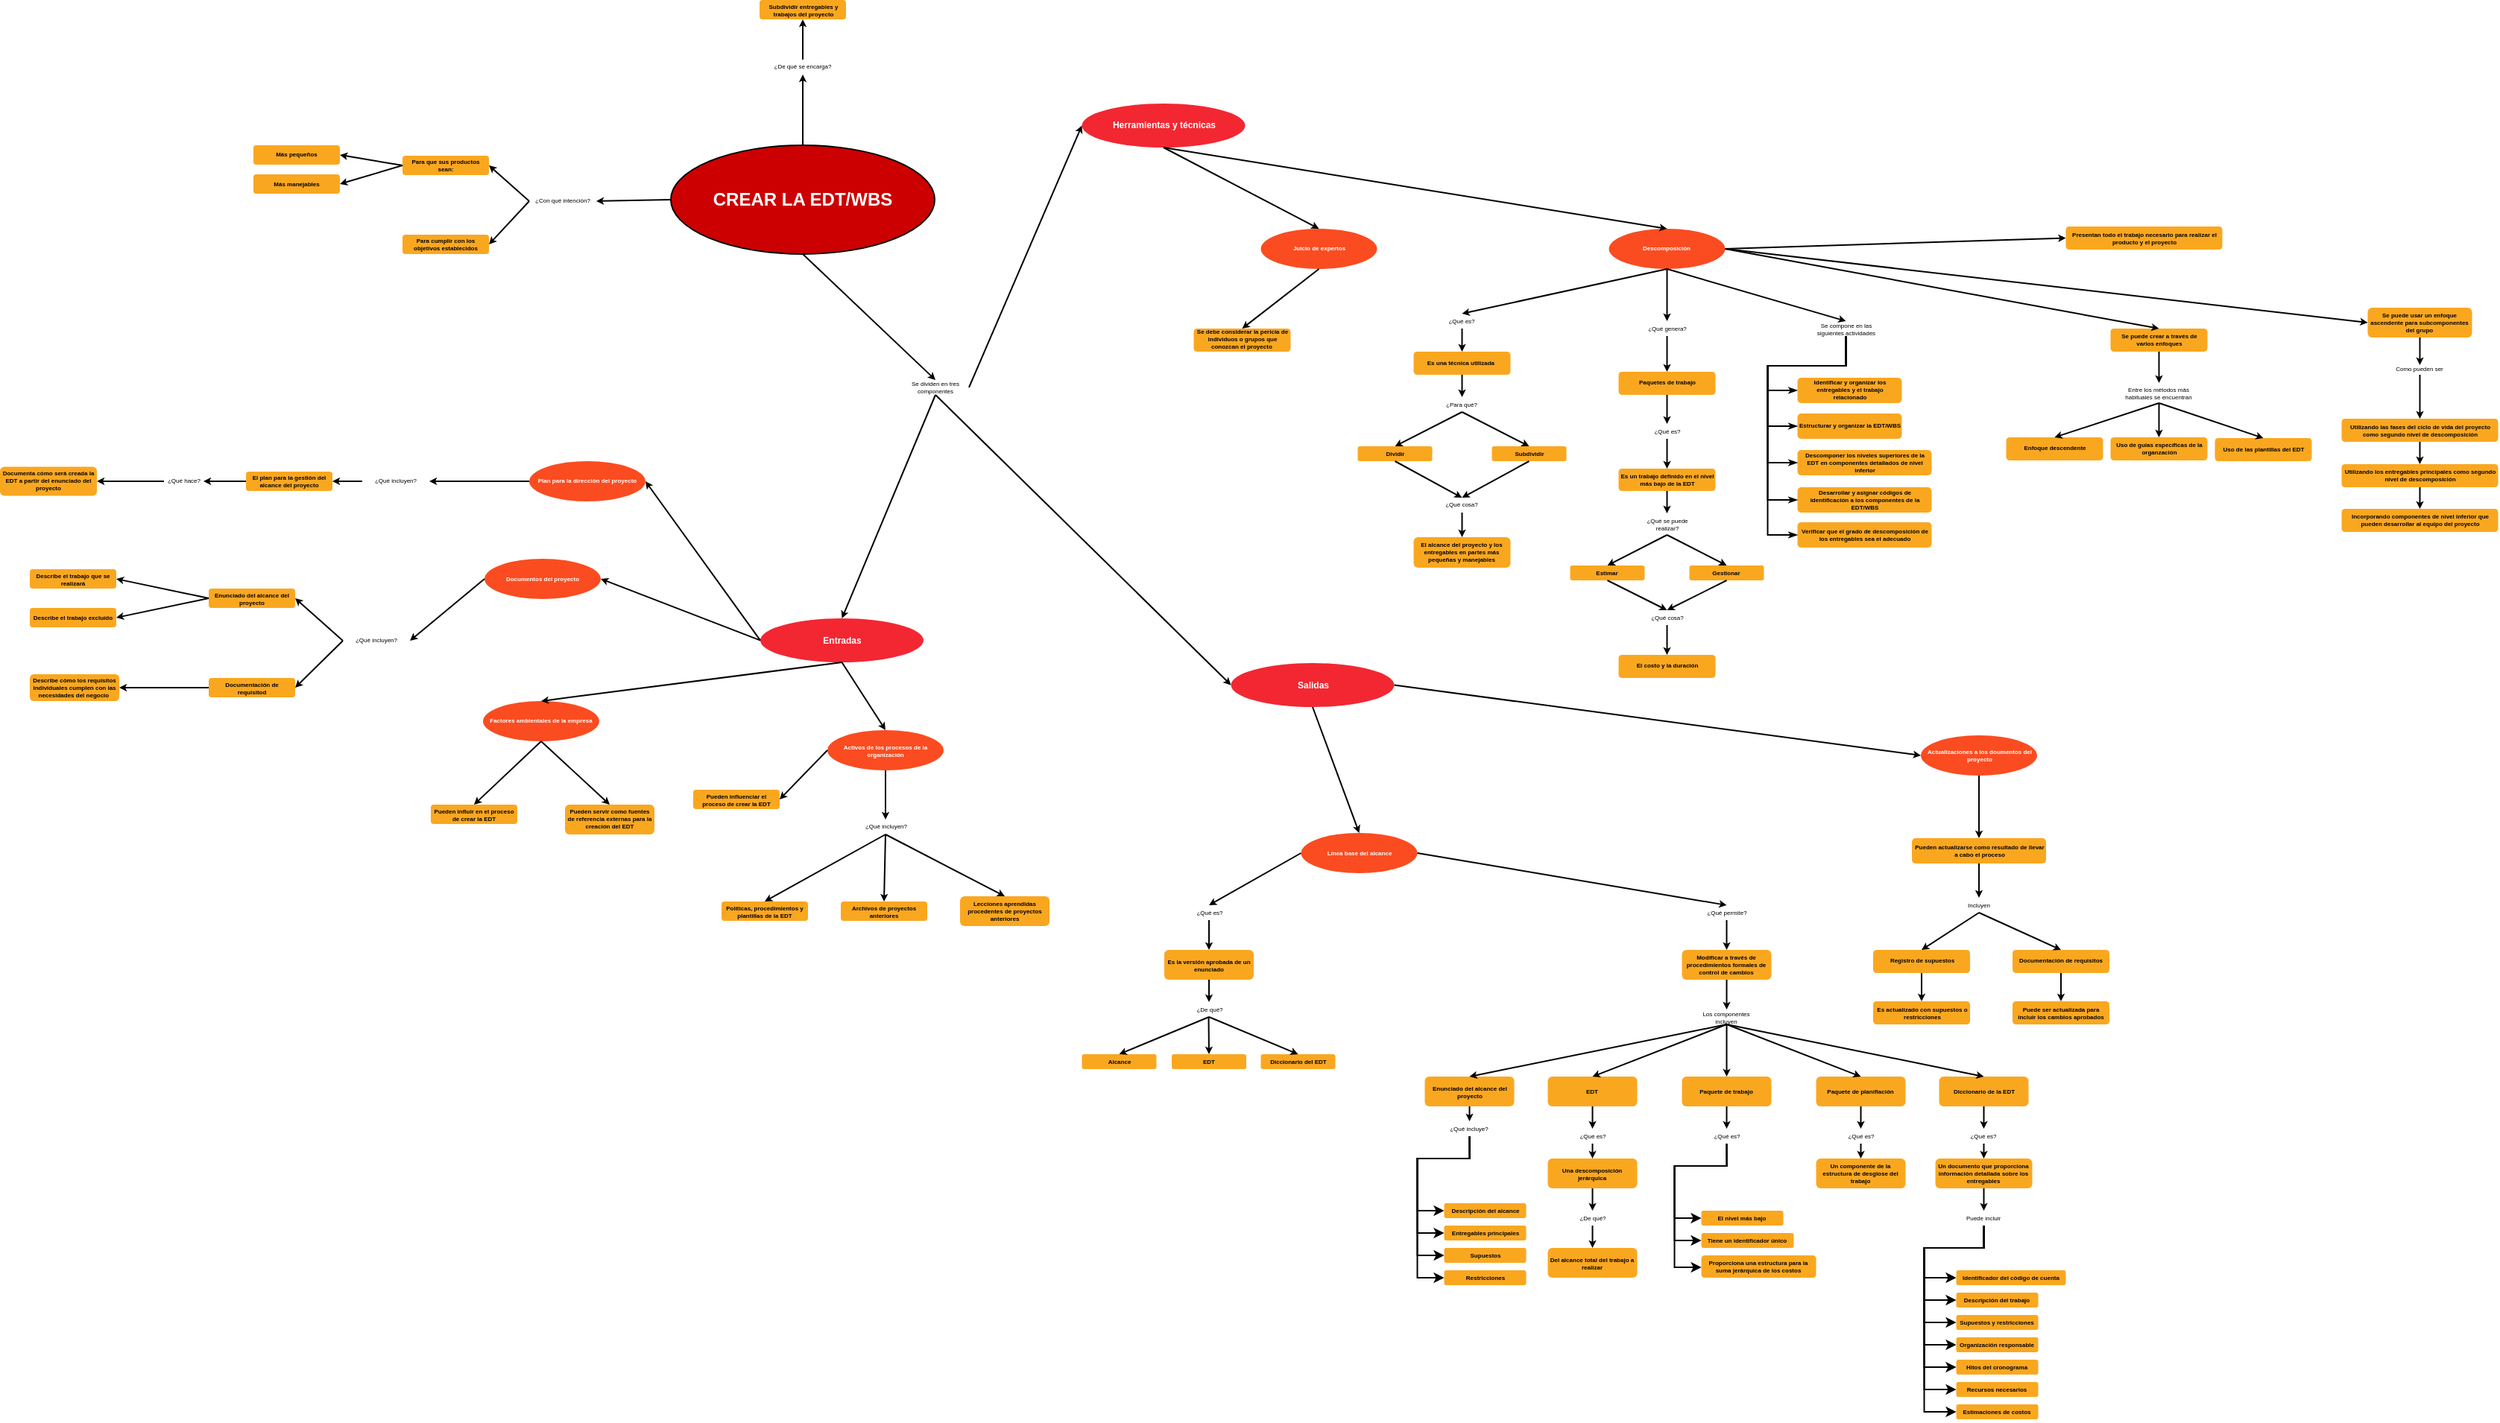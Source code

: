 <mxfile version="21.1.4" type="github">
  <diagram name="Página-1" id="yF_17WNMb-e9FdZoweoe">
    <mxGraphModel dx="4200" dy="2164" grid="1" gridSize="5" guides="1" tooltips="1" connect="1" arrows="1" fold="1" page="1" pageScale="1" pageWidth="2250" pageHeight="1450" math="0" shadow="0">
      <root>
        <mxCell id="0" />
        <mxCell id="1" parent="0" />
        <mxCell id="4fd5o5HvgM6I9_VGSMAm-2" value="&lt;p style=&quot;margin-top: 0pt; margin-bottom: 0pt; margin-left: 0in; direction: ltr; unicode-bidi: embed; word-break: normal;&quot;&gt;¿De qué se encarga?&lt;/p&gt;" style="text;html=1;strokeColor=none;fillColor=none;align=center;verticalAlign=middle;whiteSpace=wrap;rounded=0;fontSize=4;" parent="1" vertex="1">
          <mxGeometry x="803" y="289" width="45" height="10" as="geometry" />
        </mxCell>
        <mxCell id="4fd5o5HvgM6I9_VGSMAm-3" value="Subdividir entregables y trabajos del proyecto" style="rounded=1;whiteSpace=wrap;html=1;fontSize=4;fillColor=#FAA720;strokeColor=none;fontColor=#000000;fontStyle=1" parent="1" vertex="1">
          <mxGeometry x="796.5" y="249" width="58" height="13" as="geometry" />
        </mxCell>
        <mxCell id="4fd5o5HvgM6I9_VGSMAm-4" value="&lt;p style=&quot;margin-top: 0pt; margin-bottom: 0pt; margin-left: 0in; direction: ltr; unicode-bidi: embed; word-break: normal;&quot;&gt;¿Con qué intención?&lt;/p&gt;" style="text;html=1;strokeColor=none;fillColor=none;align=center;verticalAlign=middle;whiteSpace=wrap;rounded=0;fontSize=4;" parent="1" vertex="1">
          <mxGeometry x="642" y="379" width="45" height="10" as="geometry" />
        </mxCell>
        <mxCell id="4fd5o5HvgM6I9_VGSMAm-5" value="Para que sus productos sean:" style="rounded=1;whiteSpace=wrap;html=1;fontSize=4;fillColor=#FAA720;strokeColor=none;fontColor=#000000;fontStyle=1" parent="1" vertex="1">
          <mxGeometry x="557" y="353.5" width="58" height="13" as="geometry" />
        </mxCell>
        <mxCell id="4fd5o5HvgM6I9_VGSMAm-6" value="Más pequeños" style="rounded=1;whiteSpace=wrap;html=1;fontSize=4;fillColor=#FAA720;strokeColor=none;fontColor=#000000;fontStyle=1" parent="1" vertex="1">
          <mxGeometry x="457" y="346.5" width="58" height="13" as="geometry" />
        </mxCell>
        <mxCell id="4fd5o5HvgM6I9_VGSMAm-7" value="Más manejables" style="rounded=1;whiteSpace=wrap;html=1;fontSize=4;fillColor=#FAA720;strokeColor=none;fontColor=#000000;fontStyle=1" parent="1" vertex="1">
          <mxGeometry x="457" y="366" width="58" height="13" as="geometry" />
        </mxCell>
        <mxCell id="4fd5o5HvgM6I9_VGSMAm-8" value="Para cumplir con los objetivos establecidos" style="rounded=1;whiteSpace=wrap;html=1;fontSize=4;fillColor=#FAA720;strokeColor=none;fontColor=#000000;fontStyle=1" parent="1" vertex="1">
          <mxGeometry x="557" y="406.5" width="58" height="13" as="geometry" />
        </mxCell>
        <mxCell id="4fd5o5HvgM6I9_VGSMAm-9" value="&lt;p style=&quot;margin-top: 0pt; margin-bottom: 0pt; margin-left: 0in; direction: ltr; unicode-bidi: embed; word-break: normal;&quot;&gt;Se dividen en tres componentes&lt;/p&gt;" style="text;html=1;strokeColor=none;fillColor=none;align=center;verticalAlign=middle;whiteSpace=wrap;rounded=0;fontSize=4;" parent="1" vertex="1">
          <mxGeometry x="892" y="504" width="45" height="10" as="geometry" />
        </mxCell>
        <mxCell id="4fd5o5HvgM6I9_VGSMAm-10" value="&lt;b style=&quot;font-size: 6px;&quot;&gt;Entradas&lt;/b&gt;" style="ellipse;whiteSpace=wrap;html=1;verticalAlign=middle;labelBackgroundColor=none;fontColor=#ffffff;fillColor=#F22732;strokeColor=none;fontSize=6;" parent="1" vertex="1">
          <mxGeometry x="797" y="664" width="109.5" height="29.5" as="geometry" />
        </mxCell>
        <mxCell id="4fd5o5HvgM6I9_VGSMAm-11" value="CREAR LA EDT/WBS" style="ellipse;whiteSpace=wrap;html=1;fontStyle=1;fontColor=#ffffff;fillColor=#CC0000;" parent="1" vertex="1">
          <mxGeometry x="737" y="346.5" width="177" height="73" as="geometry" />
        </mxCell>
        <mxCell id="4fd5o5HvgM6I9_VGSMAm-12" value="&lt;b&gt;Plan para la dirección del proyecto&lt;/b&gt;" style="ellipse;whiteSpace=wrap;html=1;verticalAlign=middle;labelBackgroundColor=none;fontColor=#ffffff;fillColor=#FA4C20;strokeColor=none;fontSize=4;" parent="1" vertex="1">
          <mxGeometry x="642.0" y="558.5" width="78" height="27" as="geometry" />
        </mxCell>
        <mxCell id="4fd5o5HvgM6I9_VGSMAm-15" value="&lt;p style=&quot;margin-top: 0pt; margin-bottom: 0pt; margin-left: 0in; direction: ltr; unicode-bidi: embed; word-break: normal;&quot;&gt;¿Qué incluyen?&lt;/p&gt;" style="text;html=1;strokeColor=none;fillColor=none;align=center;verticalAlign=middle;whiteSpace=wrap;rounded=0;fontSize=4;" parent="1" vertex="1">
          <mxGeometry x="530" y="567" width="45" height="10" as="geometry" />
        </mxCell>
        <mxCell id="4fd5o5HvgM6I9_VGSMAm-16" value="El plan para la gestión del alcance del proyecto" style="rounded=1;whiteSpace=wrap;html=1;fontSize=4;fillColor=#FAA720;strokeColor=none;fontColor=#000000;fontStyle=1" parent="1" vertex="1">
          <mxGeometry x="452" y="565.5" width="58" height="13" as="geometry" />
        </mxCell>
        <mxCell id="4fd5o5HvgM6I9_VGSMAm-17" value="&lt;p style=&quot;margin-top: 0pt; margin-bottom: 0pt; margin-left: 0in; direction: ltr; unicode-bidi: embed; word-break: normal;&quot;&gt;¿Qué hace?&lt;/p&gt;" style="text;html=1;strokeColor=none;fillColor=none;align=center;verticalAlign=middle;whiteSpace=wrap;rounded=0;fontSize=4;" parent="1" vertex="1">
          <mxGeometry x="397" y="567" width="26.5" height="10" as="geometry" />
        </mxCell>
        <mxCell id="4fd5o5HvgM6I9_VGSMAm-18" value="Documenta cómo será creada la EDT a partir del enunciado del proyecto" style="rounded=1;whiteSpace=wrap;html=1;fontSize=4;fillColor=#FAA720;strokeColor=none;fontColor=#000000;fontStyle=1" parent="1" vertex="1">
          <mxGeometry x="287" y="562.25" width="65" height="19.5" as="geometry" />
        </mxCell>
        <mxCell id="4fd5o5HvgM6I9_VGSMAm-19" value="&lt;b&gt;Documentos del proyecto&lt;/b&gt;" style="ellipse;whiteSpace=wrap;html=1;verticalAlign=middle;labelBackgroundColor=none;fontColor=#ffffff;fillColor=#FA4C20;strokeColor=none;fontSize=4;" parent="1" vertex="1">
          <mxGeometry x="612.0" y="624" width="78" height="27" as="geometry" />
        </mxCell>
        <mxCell id="4fd5o5HvgM6I9_VGSMAm-20" value="&lt;p style=&quot;margin-top: 0pt; margin-bottom: 0pt; margin-left: 0in; direction: ltr; unicode-bidi: embed; word-break: normal;&quot;&gt;¿Qué incluyen?&lt;/p&gt;" style="text;html=1;strokeColor=none;fillColor=none;align=center;verticalAlign=middle;whiteSpace=wrap;rounded=0;fontSize=4;" parent="1" vertex="1">
          <mxGeometry x="517" y="674" width="45" height="10" as="geometry" />
        </mxCell>
        <mxCell id="4fd5o5HvgM6I9_VGSMAm-21" value="Enunciado del alcance del proyecto" style="rounded=1;whiteSpace=wrap;html=1;fontSize=4;fillColor=#FAA720;strokeColor=none;fontColor=#000000;fontStyle=1" parent="1" vertex="1">
          <mxGeometry x="427" y="644" width="58" height="13" as="geometry" />
        </mxCell>
        <mxCell id="4fd5o5HvgM6I9_VGSMAm-22" value="Documentación de requisitod" style="rounded=1;whiteSpace=wrap;html=1;fontSize=4;fillColor=#FAA720;strokeColor=none;fontColor=#000000;fontStyle=1" parent="1" vertex="1">
          <mxGeometry x="427" y="704" width="58" height="13" as="geometry" />
        </mxCell>
        <mxCell id="4fd5o5HvgM6I9_VGSMAm-23" value="Describe el trabajo que se realizará" style="rounded=1;whiteSpace=wrap;html=1;fontSize=4;fillColor=#FAA720;strokeColor=none;fontColor=#000000;fontStyle=1" parent="1" vertex="1">
          <mxGeometry x="307" y="631" width="58" height="13" as="geometry" />
        </mxCell>
        <mxCell id="4fd5o5HvgM6I9_VGSMAm-24" value="Describe el trabajo excluído" style="rounded=1;whiteSpace=wrap;html=1;fontSize=4;fillColor=#FAA720;strokeColor=none;fontColor=#000000;fontStyle=1" parent="1" vertex="1">
          <mxGeometry x="307" y="657" width="58" height="13" as="geometry" />
        </mxCell>
        <mxCell id="4fd5o5HvgM6I9_VGSMAm-25" value="Describe cómo los requisitos individuales cumplen con las necesidades del negocio&amp;nbsp;" style="rounded=1;whiteSpace=wrap;html=1;fontSize=4;fillColor=#FAA720;strokeColor=none;fontColor=#000000;fontStyle=1" parent="1" vertex="1">
          <mxGeometry x="307" y="701.5" width="60" height="18" as="geometry" />
        </mxCell>
        <mxCell id="4fd5o5HvgM6I9_VGSMAm-26" value="&lt;b&gt;Activos de los procesos de la organización&lt;/b&gt;" style="ellipse;whiteSpace=wrap;html=1;verticalAlign=middle;labelBackgroundColor=none;fontColor=#ffffff;fillColor=#FA4C20;strokeColor=none;fontSize=4;" parent="1" vertex="1">
          <mxGeometry x="842.0" y="739" width="78" height="27" as="geometry" />
        </mxCell>
        <mxCell id="4fd5o5HvgM6I9_VGSMAm-27" value="Pueden influenciar el proceso de crear la EDT" style="rounded=1;whiteSpace=wrap;html=1;fontSize=4;fillColor=#FAA720;strokeColor=none;fontColor=#000000;fontStyle=1" parent="1" vertex="1">
          <mxGeometry x="752" y="779" width="58" height="13" as="geometry" />
        </mxCell>
        <mxCell id="4fd5o5HvgM6I9_VGSMAm-28" value="&lt;p style=&quot;margin-top: 0pt; margin-bottom: 0pt; margin-left: 0in; direction: ltr; unicode-bidi: embed; word-break: normal;&quot;&gt;¿Qué incluyen?&lt;/p&gt;" style="text;html=1;strokeColor=none;fillColor=none;align=center;verticalAlign=middle;whiteSpace=wrap;rounded=0;fontSize=4;" parent="1" vertex="1">
          <mxGeometry x="858.5" y="799" width="45" height="10" as="geometry" />
        </mxCell>
        <mxCell id="4fd5o5HvgM6I9_VGSMAm-29" value="Políticas, procedimientos y plantillas de la EDT" style="rounded=1;whiteSpace=wrap;html=1;fontSize=4;fillColor=#FAA720;strokeColor=none;fontColor=#000000;fontStyle=1" parent="1" vertex="1">
          <mxGeometry x="771" y="854" width="58" height="13" as="geometry" />
        </mxCell>
        <mxCell id="4fd5o5HvgM6I9_VGSMAm-30" value="Archivos de proyectos anteriores" style="rounded=1;whiteSpace=wrap;html=1;fontSize=4;fillColor=#FAA720;strokeColor=none;fontColor=#000000;fontStyle=1" parent="1" vertex="1">
          <mxGeometry x="851" y="854" width="58" height="13" as="geometry" />
        </mxCell>
        <mxCell id="4fd5o5HvgM6I9_VGSMAm-31" value="Lecciones aprendidas procedentes de proyectos anteriores" style="rounded=1;whiteSpace=wrap;html=1;fontSize=4;fillColor=#FAA720;strokeColor=none;fontColor=#000000;fontStyle=1" parent="1" vertex="1">
          <mxGeometry x="931" y="850.5" width="60" height="20" as="geometry" />
        </mxCell>
        <mxCell id="4fd5o5HvgM6I9_VGSMAm-32" value="" style="endArrow=classic;html=1;rounded=0;endSize=2;exitX=0.5;exitY=0;exitDx=0;exitDy=0;entryX=0.5;entryY=1;entryDx=0;entryDy=0;" parent="1" source="4fd5o5HvgM6I9_VGSMAm-11" target="4fd5o5HvgM6I9_VGSMAm-2" edge="1">
          <mxGeometry width="50" height="50" relative="1" as="geometry">
            <mxPoint x="828" y="330" as="sourcePoint" />
            <mxPoint x="714" y="291" as="targetPoint" />
          </mxGeometry>
        </mxCell>
        <mxCell id="4fd5o5HvgM6I9_VGSMAm-33" value="" style="endArrow=classic;html=1;rounded=0;endSize=2;exitX=0.5;exitY=0;exitDx=0;exitDy=0;entryX=0.5;entryY=1;entryDx=0;entryDy=0;" parent="1" source="4fd5o5HvgM6I9_VGSMAm-2" target="4fd5o5HvgM6I9_VGSMAm-3" edge="1">
          <mxGeometry width="50" height="50" relative="1" as="geometry">
            <mxPoint x="947" y="351.5" as="sourcePoint" />
            <mxPoint x="848" y="286.5" as="targetPoint" />
          </mxGeometry>
        </mxCell>
        <mxCell id="4fd5o5HvgM6I9_VGSMAm-34" value="" style="endArrow=classic;html=1;rounded=0;endSize=2;exitX=0;exitY=0.5;exitDx=0;exitDy=0;entryX=1;entryY=0.5;entryDx=0;entryDy=0;" parent="1" source="4fd5o5HvgM6I9_VGSMAm-11" target="4fd5o5HvgM6I9_VGSMAm-4" edge="1">
          <mxGeometry width="50" height="50" relative="1" as="geometry">
            <mxPoint x="629.5" y="350.5" as="sourcePoint" />
            <mxPoint x="629.5" y="323.5" as="targetPoint" />
          </mxGeometry>
        </mxCell>
        <mxCell id="4fd5o5HvgM6I9_VGSMAm-35" value="" style="endArrow=classic;html=1;rounded=0;endSize=2;exitX=0;exitY=0.5;exitDx=0;exitDy=0;entryX=1;entryY=0.5;entryDx=0;entryDy=0;" parent="1" source="4fd5o5HvgM6I9_VGSMAm-4" target="4fd5o5HvgM6I9_VGSMAm-5" edge="1">
          <mxGeometry width="50" height="50" relative="1" as="geometry">
            <mxPoint x="777" y="443.5" as="sourcePoint" />
            <mxPoint x="692" y="389.5" as="targetPoint" />
          </mxGeometry>
        </mxCell>
        <mxCell id="4fd5o5HvgM6I9_VGSMAm-36" value="" style="endArrow=classic;html=1;rounded=0;endSize=2;exitX=0;exitY=0.5;exitDx=0;exitDy=0;entryX=1;entryY=0.5;entryDx=0;entryDy=0;" parent="1" source="4fd5o5HvgM6I9_VGSMAm-4" target="4fd5o5HvgM6I9_VGSMAm-8" edge="1">
          <mxGeometry width="50" height="50" relative="1" as="geometry">
            <mxPoint x="647" y="389.5" as="sourcePoint" />
            <mxPoint x="620" y="365.5" as="targetPoint" />
          </mxGeometry>
        </mxCell>
        <mxCell id="4fd5o5HvgM6I9_VGSMAm-37" value="" style="endArrow=classic;html=1;rounded=0;endSize=2;exitX=0;exitY=0.5;exitDx=0;exitDy=0;entryX=1;entryY=0.5;entryDx=0;entryDy=0;" parent="1" source="4fd5o5HvgM6I9_VGSMAm-5" target="4fd5o5HvgM6I9_VGSMAm-7" edge="1">
          <mxGeometry width="50" height="50" relative="1" as="geometry">
            <mxPoint x="647" y="389.5" as="sourcePoint" />
            <mxPoint x="620" y="418.5" as="targetPoint" />
          </mxGeometry>
        </mxCell>
        <mxCell id="4fd5o5HvgM6I9_VGSMAm-38" value="" style="endArrow=classic;html=1;rounded=0;endSize=2;exitX=0;exitY=0.5;exitDx=0;exitDy=0;entryX=1;entryY=0.5;entryDx=0;entryDy=0;" parent="1" source="4fd5o5HvgM6I9_VGSMAm-5" target="4fd5o5HvgM6I9_VGSMAm-6" edge="1">
          <mxGeometry width="50" height="50" relative="1" as="geometry">
            <mxPoint x="562" y="365.5" as="sourcePoint" />
            <mxPoint x="520" y="377.5" as="targetPoint" />
          </mxGeometry>
        </mxCell>
        <mxCell id="4fd5o5HvgM6I9_VGSMAm-39" value="" style="endArrow=classic;html=1;rounded=0;endSize=2;exitX=0.5;exitY=1;exitDx=0;exitDy=0;entryX=0.5;entryY=0;entryDx=0;entryDy=0;" parent="1" source="4fd5o5HvgM6I9_VGSMAm-11" target="4fd5o5HvgM6I9_VGSMAm-9" edge="1">
          <mxGeometry width="50" height="50" relative="1" as="geometry">
            <mxPoint x="863" y="474" as="sourcePoint" />
            <mxPoint x="821" y="486" as="targetPoint" />
          </mxGeometry>
        </mxCell>
        <mxCell id="4fd5o5HvgM6I9_VGSMAm-40" value="" style="endArrow=classic;html=1;rounded=0;endSize=2;exitX=0.5;exitY=1;exitDx=0;exitDy=0;entryX=0.5;entryY=0;entryDx=0;entryDy=0;" parent="1" source="4fd5o5HvgM6I9_VGSMAm-9" target="4fd5o5HvgM6I9_VGSMAm-10" edge="1">
          <mxGeometry width="50" height="50" relative="1" as="geometry">
            <mxPoint x="793.5" y="550.5" as="sourcePoint" />
            <mxPoint x="957.5" y="622.5" as="targetPoint" />
          </mxGeometry>
        </mxCell>
        <mxCell id="4fd5o5HvgM6I9_VGSMAm-41" value="" style="endArrow=classic;html=1;rounded=0;endSize=2;exitX=0;exitY=0.5;exitDx=0;exitDy=0;entryX=1;entryY=0.5;entryDx=0;entryDy=0;" parent="1" source="4fd5o5HvgM6I9_VGSMAm-10" target="4fd5o5HvgM6I9_VGSMAm-12" edge="1">
          <mxGeometry width="50" height="50" relative="1" as="geometry">
            <mxPoint x="790" y="514" as="sourcePoint" />
            <mxPoint x="727" y="664" as="targetPoint" />
          </mxGeometry>
        </mxCell>
        <mxCell id="4fd5o5HvgM6I9_VGSMAm-42" value="" style="endArrow=classic;html=1;rounded=0;endSize=2;exitX=0;exitY=0.5;exitDx=0;exitDy=0;entryX=1;entryY=0.5;entryDx=0;entryDy=0;" parent="1" source="4fd5o5HvgM6I9_VGSMAm-12" target="4fd5o5HvgM6I9_VGSMAm-15" edge="1">
          <mxGeometry width="50" height="50" relative="1" as="geometry">
            <mxPoint x="667" y="650.5" as="sourcePoint" />
            <mxPoint x="565" y="603.5" as="targetPoint" />
          </mxGeometry>
        </mxCell>
        <mxCell id="4fd5o5HvgM6I9_VGSMAm-43" value="" style="endArrow=classic;html=1;rounded=0;endSize=2;exitX=0;exitY=0.5;exitDx=0;exitDy=0;entryX=1;entryY=0.5;entryDx=0;entryDy=0;" parent="1" source="4fd5o5HvgM6I9_VGSMAm-15" target="4fd5o5HvgM6I9_VGSMAm-16" edge="1">
          <mxGeometry width="50" height="50" relative="1" as="geometry">
            <mxPoint x="577" y="618.5" as="sourcePoint" />
            <mxPoint x="510" y="618.5" as="targetPoint" />
          </mxGeometry>
        </mxCell>
        <mxCell id="4fd5o5HvgM6I9_VGSMAm-44" value="" style="endArrow=classic;html=1;rounded=0;endSize=2;exitX=0;exitY=0.5;exitDx=0;exitDy=0;entryX=1;entryY=0.5;entryDx=0;entryDy=0;" parent="1" source="4fd5o5HvgM6I9_VGSMAm-16" target="4fd5o5HvgM6I9_VGSMAm-17" edge="1">
          <mxGeometry width="50" height="50" relative="1" as="geometry">
            <mxPoint x="430" y="594.5" as="sourcePoint" />
            <mxPoint x="410" y="593.5" as="targetPoint" />
          </mxGeometry>
        </mxCell>
        <mxCell id="_qi5DETNOeuMOkgQA8o_-1" value="" style="endArrow=classic;html=1;rounded=0;endSize=2;exitX=0;exitY=0.5;exitDx=0;exitDy=0;entryX=1;entryY=0.5;entryDx=0;entryDy=0;" parent="1" source="4fd5o5HvgM6I9_VGSMAm-17" target="4fd5o5HvgM6I9_VGSMAm-18" edge="1">
          <mxGeometry width="50" height="50" relative="1" as="geometry">
            <mxPoint x="457" y="577.5" as="sourcePoint" />
            <mxPoint x="429" y="577.5" as="targetPoint" />
          </mxGeometry>
        </mxCell>
        <mxCell id="_qi5DETNOeuMOkgQA8o_-2" value="" style="endArrow=classic;html=1;rounded=0;endSize=2;exitX=0;exitY=0.5;exitDx=0;exitDy=0;entryX=1;entryY=0.5;entryDx=0;entryDy=0;" parent="1" source="4fd5o5HvgM6I9_VGSMAm-10" target="4fd5o5HvgM6I9_VGSMAm-19" edge="1">
          <mxGeometry width="50" height="50" relative="1" as="geometry">
            <mxPoint x="802" y="684" as="sourcePoint" />
            <mxPoint x="700" y="638" as="targetPoint" />
          </mxGeometry>
        </mxCell>
        <mxCell id="_qi5DETNOeuMOkgQA8o_-3" value="" style="endArrow=classic;html=1;rounded=0;endSize=2;exitX=0;exitY=0.5;exitDx=0;exitDy=0;entryX=1;entryY=0.5;entryDx=0;entryDy=0;" parent="1" source="4fd5o5HvgM6I9_VGSMAm-19" target="4fd5o5HvgM6I9_VGSMAm-20" edge="1">
          <mxGeometry width="50" height="50" relative="1" as="geometry">
            <mxPoint x="639" y="705" as="sourcePoint" />
            <mxPoint x="572" y="704" as="targetPoint" />
          </mxGeometry>
        </mxCell>
        <mxCell id="_qi5DETNOeuMOkgQA8o_-4" value="" style="endArrow=classic;html=1;rounded=0;endSize=2;exitX=0;exitY=0.5;exitDx=0;exitDy=0;entryX=1;entryY=0.5;entryDx=0;entryDy=0;" parent="1" source="4fd5o5HvgM6I9_VGSMAm-20" target="4fd5o5HvgM6I9_VGSMAm-21" edge="1">
          <mxGeometry width="50" height="50" relative="1" as="geometry">
            <mxPoint x="617" y="643" as="sourcePoint" />
            <mxPoint x="567" y="684" as="targetPoint" />
          </mxGeometry>
        </mxCell>
        <mxCell id="_qi5DETNOeuMOkgQA8o_-5" value="" style="endArrow=classic;html=1;rounded=0;endSize=2;exitX=0;exitY=0.5;exitDx=0;exitDy=0;entryX=1;entryY=0.5;entryDx=0;entryDy=0;" parent="1" source="4fd5o5HvgM6I9_VGSMAm-20" target="4fd5o5HvgM6I9_VGSMAm-22" edge="1">
          <mxGeometry width="50" height="50" relative="1" as="geometry">
            <mxPoint x="522" y="684" as="sourcePoint" />
            <mxPoint x="490" y="656" as="targetPoint" />
          </mxGeometry>
        </mxCell>
        <mxCell id="_qi5DETNOeuMOkgQA8o_-6" value="" style="endArrow=classic;html=1;rounded=0;endSize=2;exitX=0;exitY=0.5;exitDx=0;exitDy=0;entryX=1;entryY=0.5;entryDx=0;entryDy=0;" parent="1" source="4fd5o5HvgM6I9_VGSMAm-22" target="4fd5o5HvgM6I9_VGSMAm-25" edge="1">
          <mxGeometry width="50" height="50" relative="1" as="geometry">
            <mxPoint x="522" y="684" as="sourcePoint" />
            <mxPoint x="490" y="716" as="targetPoint" />
          </mxGeometry>
        </mxCell>
        <mxCell id="_qi5DETNOeuMOkgQA8o_-7" value="" style="endArrow=classic;html=1;rounded=0;endSize=2;exitX=0;exitY=0.5;exitDx=0;exitDy=0;entryX=1;entryY=0.5;entryDx=0;entryDy=0;" parent="1" source="4fd5o5HvgM6I9_VGSMAm-21" target="4fd5o5HvgM6I9_VGSMAm-24" edge="1">
          <mxGeometry width="50" height="50" relative="1" as="geometry">
            <mxPoint x="432" y="716" as="sourcePoint" />
            <mxPoint x="372" y="716" as="targetPoint" />
          </mxGeometry>
        </mxCell>
        <mxCell id="_qi5DETNOeuMOkgQA8o_-8" value="" style="endArrow=classic;html=1;rounded=0;endSize=2;exitX=0;exitY=0.5;exitDx=0;exitDy=0;entryX=1;entryY=0.5;entryDx=0;entryDy=0;" parent="1" source="4fd5o5HvgM6I9_VGSMAm-21" target="4fd5o5HvgM6I9_VGSMAm-23" edge="1">
          <mxGeometry width="50" height="50" relative="1" as="geometry">
            <mxPoint x="432" y="656" as="sourcePoint" />
            <mxPoint x="370" y="669" as="targetPoint" />
          </mxGeometry>
        </mxCell>
        <mxCell id="_qi5DETNOeuMOkgQA8o_-9" value="" style="endArrow=classic;html=1;rounded=0;endSize=2;exitX=0.5;exitY=1;exitDx=0;exitDy=0;entryX=0.5;entryY=0;entryDx=0;entryDy=0;" parent="1" source="4fd5o5HvgM6I9_VGSMAm-10" target="4fd5o5HvgM6I9_VGSMAm-26" edge="1">
          <mxGeometry width="50" height="50" relative="1" as="geometry">
            <mxPoint x="802" y="684" as="sourcePoint" />
            <mxPoint x="700" y="748" as="targetPoint" />
          </mxGeometry>
        </mxCell>
        <mxCell id="_qi5DETNOeuMOkgQA8o_-10" value="" style="endArrow=classic;html=1;rounded=0;endSize=2;exitX=0;exitY=0.5;exitDx=0;exitDy=0;entryX=1;entryY=0.5;entryDx=0;entryDy=0;" parent="1" source="4fd5o5HvgM6I9_VGSMAm-26" target="4fd5o5HvgM6I9_VGSMAm-27" edge="1">
          <mxGeometry width="50" height="50" relative="1" as="geometry">
            <mxPoint x="967" y="629" as="sourcePoint" />
            <mxPoint x="886" y="744" as="targetPoint" />
          </mxGeometry>
        </mxCell>
        <mxCell id="_qi5DETNOeuMOkgQA8o_-11" value="" style="endArrow=classic;html=1;rounded=0;endSize=2;exitX=0.5;exitY=1;exitDx=0;exitDy=0;entryX=0.5;entryY=0;entryDx=0;entryDy=0;" parent="1" source="4fd5o5HvgM6I9_VGSMAm-26" target="4fd5o5HvgM6I9_VGSMAm-28" edge="1">
          <mxGeometry width="50" height="50" relative="1" as="geometry">
            <mxPoint x="847" y="758" as="sourcePoint" />
            <mxPoint x="815" y="791" as="targetPoint" />
          </mxGeometry>
        </mxCell>
        <mxCell id="_qi5DETNOeuMOkgQA8o_-12" value="" style="endArrow=classic;html=1;rounded=0;endSize=2;exitX=0.5;exitY=1;exitDx=0;exitDy=0;entryX=0.5;entryY=0;entryDx=0;entryDy=0;" parent="1" source="4fd5o5HvgM6I9_VGSMAm-28" target="4fd5o5HvgM6I9_VGSMAm-29" edge="1">
          <mxGeometry width="50" height="50" relative="1" as="geometry">
            <mxPoint x="886" y="771" as="sourcePoint" />
            <mxPoint x="886" y="804" as="targetPoint" />
          </mxGeometry>
        </mxCell>
        <mxCell id="_qi5DETNOeuMOkgQA8o_-13" value="" style="endArrow=classic;html=1;rounded=0;endSize=2;exitX=0.5;exitY=1;exitDx=0;exitDy=0;entryX=0.5;entryY=0;entryDx=0;entryDy=0;" parent="1" source="4fd5o5HvgM6I9_VGSMAm-28" target="4fd5o5HvgM6I9_VGSMAm-30" edge="1">
          <mxGeometry width="50" height="50" relative="1" as="geometry">
            <mxPoint x="886" y="814" as="sourcePoint" />
            <mxPoint x="805" y="859" as="targetPoint" />
          </mxGeometry>
        </mxCell>
        <mxCell id="_qi5DETNOeuMOkgQA8o_-14" value="" style="endArrow=classic;html=1;rounded=0;endSize=2;exitX=0.5;exitY=1;exitDx=0;exitDy=0;entryX=0.5;entryY=0;entryDx=0;entryDy=0;" parent="1" source="4fd5o5HvgM6I9_VGSMAm-28" target="4fd5o5HvgM6I9_VGSMAm-31" edge="1">
          <mxGeometry width="50" height="50" relative="1" as="geometry">
            <mxPoint x="886" y="814" as="sourcePoint" />
            <mxPoint x="885" y="859" as="targetPoint" />
          </mxGeometry>
        </mxCell>
        <mxCell id="_qi5DETNOeuMOkgQA8o_-15" value="&lt;b&gt;Factores ambientales de la empresa&lt;/b&gt;" style="ellipse;whiteSpace=wrap;html=1;verticalAlign=middle;labelBackgroundColor=none;fontColor=#ffffff;fillColor=#FA4C20;strokeColor=none;fontSize=4;" parent="1" vertex="1">
          <mxGeometry x="611.0" y="719.5" width="78" height="27" as="geometry" />
        </mxCell>
        <mxCell id="_qi5DETNOeuMOkgQA8o_-16" value="Pueden influir en el proceso de crear la EDT" style="rounded=1;whiteSpace=wrap;html=1;fontSize=4;fillColor=#FAA720;strokeColor=none;fontColor=#000000;fontStyle=1" parent="1" vertex="1">
          <mxGeometry x="576" y="789" width="58" height="13" as="geometry" />
        </mxCell>
        <mxCell id="_qi5DETNOeuMOkgQA8o_-17" value="Pueden servir como fuentes de referencia externas para la creación del EDT" style="rounded=1;whiteSpace=wrap;html=1;fontSize=4;fillColor=#FAA720;strokeColor=none;fontColor=#000000;fontStyle=1" parent="1" vertex="1">
          <mxGeometry x="666" y="789" width="60" height="20" as="geometry" />
        </mxCell>
        <mxCell id="_qi5DETNOeuMOkgQA8o_-19" value="" style="endArrow=classic;html=1;rounded=0;endSize=2;exitX=0.5;exitY=1;exitDx=0;exitDy=0;entryX=0.5;entryY=0;entryDx=0;entryDy=0;" parent="1" source="_qi5DETNOeuMOkgQA8o_-15" target="_qi5DETNOeuMOkgQA8o_-17" edge="1">
          <mxGeometry width="50" height="50" relative="1" as="geometry">
            <mxPoint x="697" y="787.5" as="sourcePoint" />
            <mxPoint x="616" y="832.5" as="targetPoint" />
          </mxGeometry>
        </mxCell>
        <mxCell id="_qi5DETNOeuMOkgQA8o_-20" value="" style="endArrow=classic;html=1;rounded=0;endSize=2;exitX=0.5;exitY=1;exitDx=0;exitDy=0;entryX=0.5;entryY=0;entryDx=0;entryDy=0;" parent="1" source="_qi5DETNOeuMOkgQA8o_-15" target="_qi5DETNOeuMOkgQA8o_-16" edge="1">
          <mxGeometry width="50" height="50" relative="1" as="geometry">
            <mxPoint x="655" y="751.5" as="sourcePoint" />
            <mxPoint x="701" y="794.5" as="targetPoint" />
          </mxGeometry>
        </mxCell>
        <mxCell id="_qi5DETNOeuMOkgQA8o_-21" value="" style="endArrow=classic;html=1;rounded=0;endSize=2;exitX=0.5;exitY=1;exitDx=0;exitDy=0;entryX=0.5;entryY=0;entryDx=0;entryDy=0;" parent="1" source="4fd5o5HvgM6I9_VGSMAm-10" target="_qi5DETNOeuMOkgQA8o_-15" edge="1">
          <mxGeometry width="50" height="50" relative="1" as="geometry">
            <mxPoint x="802" y="684" as="sourcePoint" />
            <mxPoint x="692" y="799" as="targetPoint" />
          </mxGeometry>
        </mxCell>
        <mxCell id="_qi5DETNOeuMOkgQA8o_-22" value="&lt;b style=&quot;font-size: 6px;&quot;&gt;Herramientas y técnicas&lt;/b&gt;" style="ellipse;whiteSpace=wrap;html=1;verticalAlign=middle;labelBackgroundColor=none;fontColor=#ffffff;fillColor=#F22732;strokeColor=none;fontSize=6;" parent="1" vertex="1">
          <mxGeometry x="1012.75" y="318.5" width="109.5" height="29.5" as="geometry" />
        </mxCell>
        <mxCell id="_qi5DETNOeuMOkgQA8o_-23" value="&lt;b&gt;Juicio de expertos&lt;/b&gt;" style="ellipse;whiteSpace=wrap;html=1;verticalAlign=middle;labelBackgroundColor=none;fontColor=#ffffff;fillColor=#FA4C20;strokeColor=none;fontSize=4;" parent="1" vertex="1">
          <mxGeometry x="1132.75" y="402.5" width="78" height="27" as="geometry" />
        </mxCell>
        <mxCell id="_qi5DETNOeuMOkgQA8o_-24" value="Se debe considerar la pericia de individuos o grupos que conozcan el proyecto&amp;nbsp;" style="rounded=1;whiteSpace=wrap;html=1;fontSize=4;fillColor=#FAA720;strokeColor=none;fontColor=#000000;fontStyle=1" parent="1" vertex="1">
          <mxGeometry x="1087.75" y="469.5" width="65" height="15.5" as="geometry" />
        </mxCell>
        <mxCell id="_qi5DETNOeuMOkgQA8o_-26" value="&lt;b&gt;Descomposición&lt;/b&gt;" style="ellipse;whiteSpace=wrap;html=1;verticalAlign=middle;labelBackgroundColor=none;fontColor=#ffffff;fillColor=#FA4C20;strokeColor=none;fontSize=4;" parent="1" vertex="1">
          <mxGeometry x="1366.25" y="402.5" width="78" height="27" as="geometry" />
        </mxCell>
        <mxCell id="_qi5DETNOeuMOkgQA8o_-27" value="Es una técnica utilizada&amp;nbsp;" style="rounded=1;whiteSpace=wrap;html=1;fontSize=4;fillColor=#FAA720;strokeColor=none;fontColor=#000000;fontStyle=1" parent="1" vertex="1">
          <mxGeometry x="1235.25" y="485" width="65" height="15.5" as="geometry" />
        </mxCell>
        <mxCell id="_qi5DETNOeuMOkgQA8o_-28" value="&lt;p style=&quot;margin-top: 0pt; margin-bottom: 0pt; margin-left: 0in; direction: ltr; unicode-bidi: embed; word-break: normal;&quot;&gt;¿Qué es?&lt;/p&gt;" style="text;html=1;strokeColor=none;fillColor=none;align=center;verticalAlign=middle;whiteSpace=wrap;rounded=0;fontSize=4;" parent="1" vertex="1">
          <mxGeometry x="1245.25" y="459.5" width="45" height="10" as="geometry" />
        </mxCell>
        <mxCell id="_qi5DETNOeuMOkgQA8o_-29" value="&lt;p style=&quot;margin-top: 0pt; margin-bottom: 0pt; margin-left: 0in; direction: ltr; unicode-bidi: embed; word-break: normal;&quot;&gt;¿Para qué?&lt;/p&gt;" style="text;html=1;strokeColor=none;fillColor=none;align=center;verticalAlign=middle;whiteSpace=wrap;rounded=0;fontSize=4;" parent="1" vertex="1">
          <mxGeometry x="1245.25" y="515.5" width="45" height="10" as="geometry" />
        </mxCell>
        <mxCell id="_qi5DETNOeuMOkgQA8o_-30" value="Dividir" style="rounded=1;whiteSpace=wrap;html=1;fontSize=4;fillColor=#FAA720;strokeColor=none;fontColor=#000000;fontStyle=1" parent="1" vertex="1">
          <mxGeometry x="1197.75" y="548.5" width="50" height="10" as="geometry" />
        </mxCell>
        <mxCell id="_qi5DETNOeuMOkgQA8o_-31" value="Subdividir" style="rounded=1;whiteSpace=wrap;html=1;fontSize=4;fillColor=#FAA720;strokeColor=none;fontColor=#000000;fontStyle=1" parent="1" vertex="1">
          <mxGeometry x="1287.75" y="548.5" width="50" height="10" as="geometry" />
        </mxCell>
        <mxCell id="_qi5DETNOeuMOkgQA8o_-32" value="&lt;p style=&quot;margin-top: 0pt; margin-bottom: 0pt; margin-left: 0in; direction: ltr; unicode-bidi: embed; word-break: normal;&quot;&gt;¿Qué cosa?&lt;/p&gt;" style="text;html=1;strokeColor=none;fillColor=none;align=center;verticalAlign=middle;whiteSpace=wrap;rounded=0;fontSize=4;" parent="1" vertex="1">
          <mxGeometry x="1245.25" y="583" width="45" height="10" as="geometry" />
        </mxCell>
        <mxCell id="_qi5DETNOeuMOkgQA8o_-33" value="El alcance del proyecto y los entregables en partes más pequeñas y manejables" style="rounded=1;whiteSpace=wrap;html=1;fontSize=4;fillColor=#FAA720;strokeColor=none;fontColor=#000000;fontStyle=1" parent="1" vertex="1">
          <mxGeometry x="1235.25" y="609.5" width="65" height="20.5" as="geometry" />
        </mxCell>
        <mxCell id="_qi5DETNOeuMOkgQA8o_-35" value="" style="endArrow=classic;html=1;rounded=0;endSize=2;exitX=0.5;exitY=1;exitDx=0;exitDy=0;entryX=0.5;entryY=0;entryDx=0;entryDy=0;" parent="1" source="_qi5DETNOeuMOkgQA8o_-22" target="_qi5DETNOeuMOkgQA8o_-26" edge="1">
          <mxGeometry width="50" height="50" relative="1" as="geometry">
            <mxPoint x="1192.75" y="520" as="sourcePoint" />
            <mxPoint x="1272.75" y="562" as="targetPoint" />
          </mxGeometry>
        </mxCell>
        <mxCell id="_qi5DETNOeuMOkgQA8o_-36" value="" style="endArrow=classic;html=1;rounded=0;endSize=2;entryX=0.5;entryY=0;entryDx=0;entryDy=0;exitX=0.5;exitY=1;exitDx=0;exitDy=0;" parent="1" source="_qi5DETNOeuMOkgQA8o_-22" target="_qi5DETNOeuMOkgQA8o_-23" edge="1">
          <mxGeometry width="50" height="50" relative="1" as="geometry">
            <mxPoint x="1267.75" y="324.5" as="sourcePoint" />
            <mxPoint x="1371.75" y="407.5" as="targetPoint" />
          </mxGeometry>
        </mxCell>
        <mxCell id="_qi5DETNOeuMOkgQA8o_-37" value="" style="endArrow=classic;html=1;rounded=0;endSize=2;entryX=0.5;entryY=0;entryDx=0;entryDy=0;exitX=0.5;exitY=1;exitDx=0;exitDy=0;" parent="1" source="_qi5DETNOeuMOkgQA8o_-23" target="_qi5DETNOeuMOkgQA8o_-24" edge="1">
          <mxGeometry width="50" height="50" relative="1" as="geometry">
            <mxPoint x="1182.75" y="449.5" as="sourcePoint" />
            <mxPoint x="1176.75" y="407.5" as="targetPoint" />
          </mxGeometry>
        </mxCell>
        <mxCell id="_qi5DETNOeuMOkgQA8o_-38" value="" style="endArrow=classic;html=1;rounded=0;endSize=2;entryX=0.5;entryY=0;entryDx=0;entryDy=0;exitX=0.5;exitY=1;exitDx=0;exitDy=0;" parent="1" source="_qi5DETNOeuMOkgQA8o_-26" target="_qi5DETNOeuMOkgQA8o_-28" edge="1">
          <mxGeometry width="50" height="50" relative="1" as="geometry">
            <mxPoint x="1176.75" y="434.5" as="sourcePoint" />
            <mxPoint x="1125.75" y="474.5" as="targetPoint" />
          </mxGeometry>
        </mxCell>
        <mxCell id="_qi5DETNOeuMOkgQA8o_-39" value="" style="endArrow=classic;html=1;rounded=0;endSize=2;entryX=0.5;entryY=0;entryDx=0;entryDy=0;exitX=0.5;exitY=1;exitDx=0;exitDy=0;" parent="1" source="_qi5DETNOeuMOkgQA8o_-28" target="_qi5DETNOeuMOkgQA8o_-27" edge="1">
          <mxGeometry width="50" height="50" relative="1" as="geometry">
            <mxPoint x="1272.75" y="438.5" as="sourcePoint" />
            <mxPoint x="1272.75" y="464.5" as="targetPoint" />
          </mxGeometry>
        </mxCell>
        <mxCell id="_qi5DETNOeuMOkgQA8o_-40" value="" style="endArrow=classic;html=1;rounded=0;endSize=2;entryX=0.5;entryY=0;entryDx=0;entryDy=0;exitX=0.5;exitY=1;exitDx=0;exitDy=0;" parent="1" source="_qi5DETNOeuMOkgQA8o_-27" target="_qi5DETNOeuMOkgQA8o_-29" edge="1">
          <mxGeometry width="50" height="50" relative="1" as="geometry">
            <mxPoint x="1272.75" y="474.5" as="sourcePoint" />
            <mxPoint x="1272.75" y="490.5" as="targetPoint" />
          </mxGeometry>
        </mxCell>
        <mxCell id="_qi5DETNOeuMOkgQA8o_-41" value="" style="endArrow=classic;html=1;rounded=0;endSize=2;entryX=0.5;entryY=0;entryDx=0;entryDy=0;exitX=0.5;exitY=1;exitDx=0;exitDy=0;" parent="1" source="_qi5DETNOeuMOkgQA8o_-29" target="_qi5DETNOeuMOkgQA8o_-31" edge="1">
          <mxGeometry width="50" height="50" relative="1" as="geometry">
            <mxPoint x="1272.75" y="505.5" as="sourcePoint" />
            <mxPoint x="1272.75" y="520.5" as="targetPoint" />
          </mxGeometry>
        </mxCell>
        <mxCell id="_qi5DETNOeuMOkgQA8o_-42" value="" style="endArrow=classic;html=1;rounded=0;endSize=2;entryX=0.5;entryY=0;entryDx=0;entryDy=0;exitX=0.5;exitY=1;exitDx=0;exitDy=0;" parent="1" source="_qi5DETNOeuMOkgQA8o_-29" target="_qi5DETNOeuMOkgQA8o_-30" edge="1">
          <mxGeometry width="50" height="50" relative="1" as="geometry">
            <mxPoint x="1272.75" y="530.5" as="sourcePoint" />
            <mxPoint x="1323.75" y="553.5" as="targetPoint" />
          </mxGeometry>
        </mxCell>
        <mxCell id="_qi5DETNOeuMOkgQA8o_-43" value="" style="endArrow=classic;html=1;rounded=0;endSize=2;entryX=0.5;entryY=0;entryDx=0;entryDy=0;exitX=0.5;exitY=1;exitDx=0;exitDy=0;" parent="1" source="_qi5DETNOeuMOkgQA8o_-30" target="_qi5DETNOeuMOkgQA8o_-32" edge="1">
          <mxGeometry width="50" height="50" relative="1" as="geometry">
            <mxPoint x="1272.75" y="530.5" as="sourcePoint" />
            <mxPoint x="1233.75" y="553.5" as="targetPoint" />
          </mxGeometry>
        </mxCell>
        <mxCell id="_qi5DETNOeuMOkgQA8o_-44" value="" style="endArrow=classic;html=1;rounded=0;endSize=2;entryX=0.5;entryY=0;entryDx=0;entryDy=0;exitX=0.5;exitY=1;exitDx=0;exitDy=0;" parent="1" source="_qi5DETNOeuMOkgQA8o_-31" target="_qi5DETNOeuMOkgQA8o_-32" edge="1">
          <mxGeometry width="50" height="50" relative="1" as="geometry">
            <mxPoint x="1233.75" y="563.5" as="sourcePoint" />
            <mxPoint x="1280.75" y="576.5" as="targetPoint" />
          </mxGeometry>
        </mxCell>
        <mxCell id="_qi5DETNOeuMOkgQA8o_-45" value="" style="endArrow=classic;html=1;rounded=0;endSize=2;entryX=0.5;entryY=0;entryDx=0;entryDy=0;exitX=0.5;exitY=1;exitDx=0;exitDy=0;" parent="1" source="_qi5DETNOeuMOkgQA8o_-32" target="_qi5DETNOeuMOkgQA8o_-33" edge="1">
          <mxGeometry width="50" height="50" relative="1" as="geometry">
            <mxPoint x="1315.75" y="575" as="sourcePoint" />
            <mxPoint x="1272.75" y="588" as="targetPoint" />
          </mxGeometry>
        </mxCell>
        <mxCell id="_qi5DETNOeuMOkgQA8o_-46" value="Paquetes de trabajo" style="rounded=1;whiteSpace=wrap;html=1;fontSize=4;fillColor=#FAA720;strokeColor=none;fontColor=#000000;fontStyle=1" parent="1" vertex="1">
          <mxGeometry x="1372.75" y="498.5" width="65" height="15.5" as="geometry" />
        </mxCell>
        <mxCell id="_qi5DETNOeuMOkgQA8o_-47" value="&lt;p style=&quot;margin-top: 0pt; margin-bottom: 0pt; margin-left: 0in; direction: ltr; unicode-bidi: embed; word-break: normal;&quot;&gt;¿Qué genera?&lt;/p&gt;" style="text;html=1;strokeColor=none;fillColor=none;align=center;verticalAlign=middle;whiteSpace=wrap;rounded=0;fontSize=4;" parent="1" vertex="1">
          <mxGeometry x="1382.75" y="464.5" width="45" height="10" as="geometry" />
        </mxCell>
        <mxCell id="_qi5DETNOeuMOkgQA8o_-48" value="&lt;p style=&quot;margin-top: 0pt; margin-bottom: 0pt; margin-left: 0in; direction: ltr; unicode-bidi: embed; word-break: normal;&quot;&gt;¿Qué es?&lt;/p&gt;" style="text;html=1;strokeColor=none;fillColor=none;align=center;verticalAlign=middle;whiteSpace=wrap;rounded=0;fontSize=4;" parent="1" vertex="1">
          <mxGeometry x="1382.75" y="533.5" width="45" height="10" as="geometry" />
        </mxCell>
        <mxCell id="_qi5DETNOeuMOkgQA8o_-49" value="Es un trabajo definido en el nivel más bajo de la EDT" style="rounded=1;whiteSpace=wrap;html=1;fontSize=4;fillColor=#FAA720;strokeColor=none;fontColor=#000000;fontStyle=1" parent="1" vertex="1">
          <mxGeometry x="1372.75" y="563.5" width="65" height="15" as="geometry" />
        </mxCell>
        <mxCell id="_qi5DETNOeuMOkgQA8o_-50" value="&lt;p style=&quot;margin-top: 0pt; margin-bottom: 0pt; margin-left: 0in; direction: ltr; unicode-bidi: embed; word-break: normal;&quot;&gt;¿Qué se puede realizar?&lt;/p&gt;" style="text;html=1;strokeColor=none;fillColor=none;align=center;verticalAlign=middle;whiteSpace=wrap;rounded=0;fontSize=4;" parent="1" vertex="1">
          <mxGeometry x="1382.75" y="593.5" width="45" height="14.5" as="geometry" />
        </mxCell>
        <mxCell id="_qi5DETNOeuMOkgQA8o_-51" value="Estimar" style="rounded=1;whiteSpace=wrap;html=1;fontSize=4;fillColor=#FAA720;strokeColor=none;fontColor=#000000;fontStyle=1" parent="1" vertex="1">
          <mxGeometry x="1340.25" y="628.5" width="50" height="10" as="geometry" />
        </mxCell>
        <mxCell id="_qi5DETNOeuMOkgQA8o_-52" value="Gestionar" style="rounded=1;whiteSpace=wrap;html=1;fontSize=4;fillColor=#FAA720;strokeColor=none;fontColor=#000000;fontStyle=1" parent="1" vertex="1">
          <mxGeometry x="1420.25" y="628.5" width="50" height="10" as="geometry" />
        </mxCell>
        <mxCell id="_qi5DETNOeuMOkgQA8o_-53" value="&lt;p style=&quot;margin-top: 0pt; margin-bottom: 0pt; margin-left: 0in; direction: ltr; unicode-bidi: embed; word-break: normal;&quot;&gt;¿Qué cosa?&lt;/p&gt;" style="text;html=1;strokeColor=none;fillColor=none;align=center;verticalAlign=middle;whiteSpace=wrap;rounded=0;fontSize=4;" parent="1" vertex="1">
          <mxGeometry x="1382.75" y="658.5" width="45" height="10" as="geometry" />
        </mxCell>
        <mxCell id="_qi5DETNOeuMOkgQA8o_-54" value="El costo y la duración" style="rounded=1;whiteSpace=wrap;html=1;fontSize=4;fillColor=#FAA720;strokeColor=none;fontColor=#000000;fontStyle=1" parent="1" vertex="1">
          <mxGeometry x="1372.75" y="688.5" width="65" height="15.5" as="geometry" />
        </mxCell>
        <mxCell id="_qi5DETNOeuMOkgQA8o_-55" value="" style="endArrow=classic;html=1;rounded=0;endSize=2;entryX=0.5;entryY=0;entryDx=0;entryDy=0;exitX=0.5;exitY=1;exitDx=0;exitDy=0;" parent="1" source="_qi5DETNOeuMOkgQA8o_-26" target="_qi5DETNOeuMOkgQA8o_-47" edge="1">
          <mxGeometry width="50" height="50" relative="1" as="geometry">
            <mxPoint x="1371.75" y="434.5" as="sourcePoint" />
            <mxPoint x="1371.75" y="460.5" as="targetPoint" />
          </mxGeometry>
        </mxCell>
        <mxCell id="_qi5DETNOeuMOkgQA8o_-56" value="" style="endArrow=classic;html=1;rounded=0;endSize=2;entryX=0.5;entryY=0;entryDx=0;entryDy=0;exitX=0.5;exitY=1;exitDx=0;exitDy=0;" parent="1" source="_qi5DETNOeuMOkgQA8o_-47" target="_qi5DETNOeuMOkgQA8o_-46" edge="1">
          <mxGeometry width="50" height="50" relative="1" as="geometry">
            <mxPoint x="1275.75" y="430.5" as="sourcePoint" />
            <mxPoint x="1350.75" y="469.5" as="targetPoint" />
          </mxGeometry>
        </mxCell>
        <mxCell id="_qi5DETNOeuMOkgQA8o_-57" value="" style="endArrow=classic;html=1;rounded=0;endSize=2;entryX=0.5;entryY=0;entryDx=0;entryDy=0;exitX=0.5;exitY=1;exitDx=0;exitDy=0;" parent="1" source="_qi5DETNOeuMOkgQA8o_-46" target="_qi5DETNOeuMOkgQA8o_-48" edge="1">
          <mxGeometry width="50" height="50" relative="1" as="geometry">
            <mxPoint x="1350.75" y="479.5" as="sourcePoint" />
            <mxPoint x="1410.75" y="503.5" as="targetPoint" />
          </mxGeometry>
        </mxCell>
        <mxCell id="_qi5DETNOeuMOkgQA8o_-58" value="" style="endArrow=classic;html=1;rounded=0;endSize=2;entryX=0.5;entryY=0;entryDx=0;entryDy=0;exitX=0.5;exitY=1;exitDx=0;exitDy=0;" parent="1" source="_qi5DETNOeuMOkgQA8o_-48" target="_qi5DETNOeuMOkgQA8o_-49" edge="1">
          <mxGeometry width="50" height="50" relative="1" as="geometry">
            <mxPoint x="1410.75" y="519.5" as="sourcePoint" />
            <mxPoint x="1410.75" y="538.5" as="targetPoint" />
          </mxGeometry>
        </mxCell>
        <mxCell id="_qi5DETNOeuMOkgQA8o_-59" value="" style="endArrow=classic;html=1;rounded=0;endSize=2;entryX=0.5;entryY=0;entryDx=0;entryDy=0;exitX=0.5;exitY=1;exitDx=0;exitDy=0;" parent="1" source="_qi5DETNOeuMOkgQA8o_-49" target="_qi5DETNOeuMOkgQA8o_-50" edge="1">
          <mxGeometry width="50" height="50" relative="1" as="geometry">
            <mxPoint x="1410.75" y="548.5" as="sourcePoint" />
            <mxPoint x="1410.75" y="568.5" as="targetPoint" />
          </mxGeometry>
        </mxCell>
        <mxCell id="_qi5DETNOeuMOkgQA8o_-60" value="" style="endArrow=classic;html=1;rounded=0;endSize=2;entryX=0.5;entryY=0;entryDx=0;entryDy=0;exitX=0.5;exitY=1;exitDx=0;exitDy=0;" parent="1" source="_qi5DETNOeuMOkgQA8o_-50" target="_qi5DETNOeuMOkgQA8o_-52" edge="1">
          <mxGeometry width="50" height="50" relative="1" as="geometry">
            <mxPoint x="1410.75" y="583.5" as="sourcePoint" />
            <mxPoint x="1410.75" y="603.5" as="targetPoint" />
          </mxGeometry>
        </mxCell>
        <mxCell id="_qi5DETNOeuMOkgQA8o_-61" value="" style="endArrow=classic;html=1;rounded=0;endSize=2;entryX=0.5;entryY=0;entryDx=0;entryDy=0;exitX=0.5;exitY=1;exitDx=0;exitDy=0;" parent="1" source="_qi5DETNOeuMOkgQA8o_-50" target="_qi5DETNOeuMOkgQA8o_-51" edge="1">
          <mxGeometry width="50" height="50" relative="1" as="geometry">
            <mxPoint x="1410.75" y="613.5" as="sourcePoint" />
            <mxPoint x="1450.75" y="633.5" as="targetPoint" />
          </mxGeometry>
        </mxCell>
        <mxCell id="_qi5DETNOeuMOkgQA8o_-62" value="" style="endArrow=classic;html=1;rounded=0;endSize=2;entryX=0.5;entryY=0;entryDx=0;entryDy=0;exitX=0.5;exitY=1;exitDx=0;exitDy=0;" parent="1" source="_qi5DETNOeuMOkgQA8o_-52" target="_qi5DETNOeuMOkgQA8o_-53" edge="1">
          <mxGeometry width="50" height="50" relative="1" as="geometry">
            <mxPoint x="1410.75" y="613.5" as="sourcePoint" />
            <mxPoint x="1370.75" y="633.5" as="targetPoint" />
          </mxGeometry>
        </mxCell>
        <mxCell id="_qi5DETNOeuMOkgQA8o_-63" value="" style="endArrow=classic;html=1;rounded=0;endSize=2;entryX=0.5;entryY=0;entryDx=0;entryDy=0;exitX=0.5;exitY=1;exitDx=0;exitDy=0;" parent="1" source="_qi5DETNOeuMOkgQA8o_-53" target="_qi5DETNOeuMOkgQA8o_-54" edge="1">
          <mxGeometry width="50" height="50" relative="1" as="geometry">
            <mxPoint x="1440.75" y="643.5" as="sourcePoint" />
            <mxPoint x="1410.75" y="663.5" as="targetPoint" />
          </mxGeometry>
        </mxCell>
        <mxCell id="_qi5DETNOeuMOkgQA8o_-64" value="" style="endArrow=classic;html=1;rounded=0;endSize=2;entryX=0.5;entryY=0;entryDx=0;entryDy=0;exitX=0.5;exitY=1;exitDx=0;exitDy=0;" parent="1" source="_qi5DETNOeuMOkgQA8o_-51" target="_qi5DETNOeuMOkgQA8o_-53" edge="1">
          <mxGeometry width="50" height="50" relative="1" as="geometry">
            <mxPoint x="1420.75" y="673.5" as="sourcePoint" />
            <mxPoint x="1420.75" y="693.5" as="targetPoint" />
          </mxGeometry>
        </mxCell>
        <mxCell id="6hTcZB2aS4BlcyqzjieB-8" style="edgeStyle=orthogonalEdgeStyle;rounded=0;orthogonalLoop=1;jettySize=auto;html=1;entryX=0;entryY=0.5;entryDx=0;entryDy=0;endArrow=classicThin;endFill=1;endSize=3;" edge="1" parent="1" source="6hTcZB2aS4BlcyqzjieB-1" target="6hTcZB2aS4BlcyqzjieB-2">
          <mxGeometry relative="1" as="geometry" />
        </mxCell>
        <mxCell id="6hTcZB2aS4BlcyqzjieB-1" value="&lt;p style=&quot;margin-top: 0pt; margin-bottom: 0pt; margin-left: 0in; direction: ltr; unicode-bidi: embed; word-break: normal;&quot;&gt;Se compone en las siguientes actividades&lt;/p&gt;" style="text;html=1;strokeColor=none;fillColor=none;align=center;verticalAlign=middle;whiteSpace=wrap;rounded=0;fontSize=4;" vertex="1" parent="1">
          <mxGeometry x="1502.75" y="464.5" width="45" height="10" as="geometry" />
        </mxCell>
        <mxCell id="6hTcZB2aS4BlcyqzjieB-2" value="Identificar y organizar los entregables y el trabajo relacionado" style="rounded=1;whiteSpace=wrap;html=1;fontSize=4;fillColor=#FAA720;strokeColor=none;fontColor=#000000;fontStyle=1" vertex="1" parent="1">
          <mxGeometry x="1492.75" y="502.5" width="70" height="17" as="geometry" />
        </mxCell>
        <mxCell id="6hTcZB2aS4BlcyqzjieB-3" value="Estructurar y organizar la EDT/WBS" style="rounded=1;whiteSpace=wrap;html=1;fontSize=4;fillColor=#FAA720;strokeColor=none;fontColor=#000000;fontStyle=1" vertex="1" parent="1">
          <mxGeometry x="1492.75" y="526.5" width="70" height="17" as="geometry" />
        </mxCell>
        <mxCell id="6hTcZB2aS4BlcyqzjieB-4" value="Descomponer los niveles superiores de la EDT en componentes detallados de nivel inferior" style="rounded=1;whiteSpace=wrap;html=1;fontSize=4;fillColor=#FAA720;strokeColor=none;fontColor=#000000;fontStyle=1" vertex="1" parent="1">
          <mxGeometry x="1492.75" y="551" width="90" height="17" as="geometry" />
        </mxCell>
        <mxCell id="6hTcZB2aS4BlcyqzjieB-5" value="Desarrollar y asignar códigos de identificación a los componentes de la EDT/WBS" style="rounded=1;whiteSpace=wrap;html=1;fontSize=4;fillColor=#FAA720;strokeColor=none;fontColor=#000000;fontStyle=1" vertex="1" parent="1">
          <mxGeometry x="1492.75" y="576" width="90" height="17" as="geometry" />
        </mxCell>
        <mxCell id="6hTcZB2aS4BlcyqzjieB-6" value="Verificar que el grado de descomposición de los entregables sea el adecuado" style="rounded=1;whiteSpace=wrap;html=1;fontSize=4;fillColor=#FAA720;strokeColor=none;fontColor=#000000;fontStyle=1" vertex="1" parent="1">
          <mxGeometry x="1492.75" y="599.5" width="90" height="17" as="geometry" />
        </mxCell>
        <mxCell id="6hTcZB2aS4BlcyqzjieB-7" value="" style="endArrow=classic;html=1;rounded=0;endSize=2;entryX=0.5;entryY=0;entryDx=0;entryDy=0;exitX=0.5;exitY=1;exitDx=0;exitDy=0;" edge="1" parent="1" source="_qi5DETNOeuMOkgQA8o_-26" target="6hTcZB2aS4BlcyqzjieB-1">
          <mxGeometry width="50" height="50" relative="1" as="geometry">
            <mxPoint x="1470.25" y="431.5" as="sourcePoint" />
            <mxPoint x="1470.25" y="466.5" as="targetPoint" />
          </mxGeometry>
        </mxCell>
        <mxCell id="6hTcZB2aS4BlcyqzjieB-9" style="edgeStyle=orthogonalEdgeStyle;rounded=0;orthogonalLoop=1;jettySize=auto;html=1;entryX=0;entryY=0.5;entryDx=0;entryDy=0;endArrow=classicThin;endFill=1;endSize=3;exitX=0.5;exitY=1;exitDx=0;exitDy=0;" edge="1" parent="1" source="6hTcZB2aS4BlcyqzjieB-1" target="6hTcZB2aS4BlcyqzjieB-3">
          <mxGeometry relative="1" as="geometry">
            <mxPoint x="1530.75" y="479.5" as="sourcePoint" />
            <mxPoint x="1497.75" y="516.5" as="targetPoint" />
            <Array as="points">
              <mxPoint x="1525.75" y="494.5" />
              <mxPoint x="1472.75" y="494.5" />
              <mxPoint x="1472.75" y="535.5" />
            </Array>
          </mxGeometry>
        </mxCell>
        <mxCell id="6hTcZB2aS4BlcyqzjieB-12" style="edgeStyle=orthogonalEdgeStyle;rounded=0;orthogonalLoop=1;jettySize=auto;html=1;entryX=0;entryY=0.5;entryDx=0;entryDy=0;endArrow=classicThin;endFill=1;endSize=3;exitX=0.5;exitY=1;exitDx=0;exitDy=0;" edge="1" parent="1" source="6hTcZB2aS4BlcyqzjieB-1" target="6hTcZB2aS4BlcyqzjieB-4">
          <mxGeometry relative="1" as="geometry">
            <mxPoint x="1530.75" y="479.5" as="sourcePoint" />
            <mxPoint x="1497.75" y="540.5" as="targetPoint" />
            <Array as="points">
              <mxPoint x="1525.75" y="494.5" />
              <mxPoint x="1472.75" y="494.5" />
              <mxPoint x="1472.75" y="559.5" />
            </Array>
          </mxGeometry>
        </mxCell>
        <mxCell id="6hTcZB2aS4BlcyqzjieB-13" style="edgeStyle=orthogonalEdgeStyle;rounded=0;orthogonalLoop=1;jettySize=auto;html=1;entryX=0;entryY=0.5;entryDx=0;entryDy=0;endArrow=classicThin;endFill=1;endSize=3;exitX=0.5;exitY=1;exitDx=0;exitDy=0;" edge="1" parent="1" source="6hTcZB2aS4BlcyqzjieB-1" target="6hTcZB2aS4BlcyqzjieB-5">
          <mxGeometry relative="1" as="geometry">
            <mxPoint x="1530.75" y="479.5" as="sourcePoint" />
            <mxPoint x="1497.75" y="564.5" as="targetPoint" />
            <Array as="points">
              <mxPoint x="1525.75" y="494.5" />
              <mxPoint x="1472.75" y="494.5" />
              <mxPoint x="1472.75" y="584.5" />
            </Array>
          </mxGeometry>
        </mxCell>
        <mxCell id="6hTcZB2aS4BlcyqzjieB-14" style="edgeStyle=orthogonalEdgeStyle;rounded=0;orthogonalLoop=1;jettySize=auto;html=1;entryX=0;entryY=0.5;entryDx=0;entryDy=0;endArrow=classicThin;endFill=1;endSize=3;exitX=0.5;exitY=1;exitDx=0;exitDy=0;" edge="1" parent="1" source="6hTcZB2aS4BlcyqzjieB-1" target="6hTcZB2aS4BlcyqzjieB-6">
          <mxGeometry relative="1" as="geometry">
            <mxPoint x="1530.75" y="479.5" as="sourcePoint" />
            <mxPoint x="1497.75" y="589.5" as="targetPoint" />
            <Array as="points">
              <mxPoint x="1525.75" y="494.5" />
              <mxPoint x="1472.75" y="494.5" />
              <mxPoint x="1472.75" y="608.5" />
            </Array>
          </mxGeometry>
        </mxCell>
        <mxCell id="6hTcZB2aS4BlcyqzjieB-15" value="Se puede crear a través de varios enfoques" style="rounded=1;whiteSpace=wrap;html=1;fontSize=4;fillColor=#FAA720;strokeColor=none;fontColor=#000000;fontStyle=1" vertex="1" parent="1">
          <mxGeometry x="1702.75" y="469.5" width="65" height="15.5" as="geometry" />
        </mxCell>
        <mxCell id="6hTcZB2aS4BlcyqzjieB-16" value="&lt;p style=&quot;margin-top: 0pt; margin-bottom: 0pt; margin-left: 0in; direction: ltr; unicode-bidi: embed; word-break: normal;&quot;&gt;Entre los métodos más habituales se encuentran&lt;/p&gt;" style="text;html=1;strokeColor=none;fillColor=none;align=center;verticalAlign=middle;whiteSpace=wrap;rounded=0;fontSize=4;" vertex="1" parent="1">
          <mxGeometry x="1710.25" y="506" width="50" height="13.5" as="geometry" />
        </mxCell>
        <mxCell id="6hTcZB2aS4BlcyqzjieB-17" value="Enfoque descendente" style="rounded=1;whiteSpace=wrap;html=1;fontSize=4;fillColor=#FAA720;strokeColor=none;fontColor=#000000;fontStyle=1" vertex="1" parent="1">
          <mxGeometry x="1632.75" y="542.5" width="65" height="15.5" as="geometry" />
        </mxCell>
        <mxCell id="6hTcZB2aS4BlcyqzjieB-18" value="Uso de guías específicas de la organzación" style="rounded=1;whiteSpace=wrap;html=1;fontSize=4;fillColor=#FAA720;strokeColor=none;fontColor=#000000;fontStyle=1" vertex="1" parent="1">
          <mxGeometry x="1702.75" y="542.5" width="65" height="15.5" as="geometry" />
        </mxCell>
        <mxCell id="6hTcZB2aS4BlcyqzjieB-19" value="Uso de las plantillas del EDT" style="rounded=1;whiteSpace=wrap;html=1;fontSize=4;fillColor=#FAA720;strokeColor=none;fontColor=#000000;fontStyle=1" vertex="1" parent="1">
          <mxGeometry x="1772.75" y="543" width="65" height="15.5" as="geometry" />
        </mxCell>
        <mxCell id="6hTcZB2aS4BlcyqzjieB-22" value="" style="endArrow=classic;html=1;rounded=0;endSize=2;entryX=0.5;entryY=0;entryDx=0;entryDy=0;exitX=1;exitY=0.5;exitDx=0;exitDy=0;" edge="1" parent="1" source="_qi5DETNOeuMOkgQA8o_-26" target="6hTcZB2aS4BlcyqzjieB-15">
          <mxGeometry width="50" height="50" relative="1" as="geometry">
            <mxPoint x="1409.75" y="434.5" as="sourcePoint" />
            <mxPoint x="1529.75" y="469.5" as="targetPoint" />
          </mxGeometry>
        </mxCell>
        <mxCell id="6hTcZB2aS4BlcyqzjieB-23" value="" style="endArrow=classic;html=1;rounded=0;endSize=2;entryX=0.5;entryY=0;entryDx=0;entryDy=0;exitX=0.5;exitY=1;exitDx=0;exitDy=0;" edge="1" parent="1" source="6hTcZB2aS4BlcyqzjieB-15" target="6hTcZB2aS4BlcyqzjieB-16">
          <mxGeometry width="50" height="50" relative="1" as="geometry">
            <mxPoint x="1448.75" y="421.5" as="sourcePoint" />
            <mxPoint x="1740.75" y="474.5" as="targetPoint" />
          </mxGeometry>
        </mxCell>
        <mxCell id="6hTcZB2aS4BlcyqzjieB-24" value="" style="endArrow=classic;html=1;rounded=0;endSize=2;entryX=0.5;entryY=0;entryDx=0;entryDy=0;exitX=0.5;exitY=1;exitDx=0;exitDy=0;" edge="1" parent="1" source="6hTcZB2aS4BlcyqzjieB-16" target="6hTcZB2aS4BlcyqzjieB-17">
          <mxGeometry width="50" height="50" relative="1" as="geometry">
            <mxPoint x="1740.75" y="490.5" as="sourcePoint" />
            <mxPoint x="1740.75" y="511.5" as="targetPoint" />
          </mxGeometry>
        </mxCell>
        <mxCell id="6hTcZB2aS4BlcyqzjieB-25" value="" style="endArrow=classic;html=1;rounded=0;endSize=2;entryX=0.5;entryY=0;entryDx=0;entryDy=0;exitX=0.5;exitY=1;exitDx=0;exitDy=0;" edge="1" parent="1" source="6hTcZB2aS4BlcyqzjieB-16" target="6hTcZB2aS4BlcyqzjieB-18">
          <mxGeometry width="50" height="50" relative="1" as="geometry">
            <mxPoint x="1802.75" y="509.5" as="sourcePoint" />
            <mxPoint x="1670.75" y="547.5" as="targetPoint" />
          </mxGeometry>
        </mxCell>
        <mxCell id="6hTcZB2aS4BlcyqzjieB-26" value="" style="endArrow=classic;html=1;rounded=0;endSize=2;entryX=0.5;entryY=0;entryDx=0;entryDy=0;exitX=0.5;exitY=1;exitDx=0;exitDy=0;" edge="1" parent="1" source="6hTcZB2aS4BlcyqzjieB-16" target="6hTcZB2aS4BlcyqzjieB-19">
          <mxGeometry width="50" height="50" relative="1" as="geometry">
            <mxPoint x="1740.75" y="524.5" as="sourcePoint" />
            <mxPoint x="1740.75" y="547.5" as="targetPoint" />
          </mxGeometry>
        </mxCell>
        <mxCell id="6hTcZB2aS4BlcyqzjieB-27" value="Se puede usar un enfoque ascendente para subcomponentes del grupo" style="rounded=1;whiteSpace=wrap;html=1;fontSize=4;fillColor=#FAA720;strokeColor=none;fontColor=#000000;fontStyle=1" vertex="1" parent="1">
          <mxGeometry x="1875.25" y="455.5" width="70" height="20" as="geometry" />
        </mxCell>
        <mxCell id="6hTcZB2aS4BlcyqzjieB-28" value="&lt;p style=&quot;margin-top: 0pt; margin-bottom: 0pt; margin-left: 0in; direction: ltr; unicode-bidi: embed; word-break: normal;&quot;&gt;Como pueden ser&lt;/p&gt;" style="text;html=1;strokeColor=none;fillColor=none;align=center;verticalAlign=middle;whiteSpace=wrap;rounded=0;fontSize=4;" vertex="1" parent="1">
          <mxGeometry x="1885.25" y="494" width="50" height="6.5" as="geometry" />
        </mxCell>
        <mxCell id="6hTcZB2aS4BlcyqzjieB-29" value="Utilizando las fases del ciclo de vida del proyecto como segundo nivel de descomposición" style="rounded=1;whiteSpace=wrap;html=1;fontSize=4;fillColor=#FAA720;strokeColor=none;fontColor=#000000;fontStyle=1" vertex="1" parent="1">
          <mxGeometry x="1857.75" y="530" width="105" height="15.5" as="geometry" />
        </mxCell>
        <mxCell id="6hTcZB2aS4BlcyqzjieB-30" value="Utilizando los entregables principales como segundo nivel de descomposición" style="rounded=1;whiteSpace=wrap;html=1;fontSize=4;fillColor=#FAA720;strokeColor=none;fontColor=#000000;fontStyle=1" vertex="1" parent="1">
          <mxGeometry x="1857.75" y="560.5" width="105" height="15.5" as="geometry" />
        </mxCell>
        <mxCell id="6hTcZB2aS4BlcyqzjieB-31" value="Incorporando componentes de nivel inferior que pueden desarrollar al equipo del proyecto" style="rounded=1;whiteSpace=wrap;html=1;fontSize=4;fillColor=#FAA720;strokeColor=none;fontColor=#000000;fontStyle=1" vertex="1" parent="1">
          <mxGeometry x="1857.75" y="590.5" width="105" height="15.5" as="geometry" />
        </mxCell>
        <mxCell id="6hTcZB2aS4BlcyqzjieB-32" value="Presentan todo el trabajo necesario para realizar el producto y el proyecto" style="rounded=1;whiteSpace=wrap;html=1;fontSize=4;fillColor=#FAA720;strokeColor=none;fontColor=#000000;fontStyle=1" vertex="1" parent="1">
          <mxGeometry x="1672.75" y="401" width="105" height="15.5" as="geometry" />
        </mxCell>
        <mxCell id="6hTcZB2aS4BlcyqzjieB-33" value="" style="endArrow=classic;html=1;rounded=0;endSize=2;entryX=0;entryY=0.5;entryDx=0;entryDy=0;exitX=1;exitY=0.5;exitDx=0;exitDy=0;" edge="1" parent="1" source="_qi5DETNOeuMOkgQA8o_-26" target="6hTcZB2aS4BlcyqzjieB-32">
          <mxGeometry width="50" height="50" relative="1" as="geometry">
            <mxPoint x="1449.75" y="421.5" as="sourcePoint" />
            <mxPoint x="1740.75" y="474.5" as="targetPoint" />
          </mxGeometry>
        </mxCell>
        <mxCell id="6hTcZB2aS4BlcyqzjieB-34" value="" style="endArrow=classic;html=1;rounded=0;endSize=2;entryX=0;entryY=0.5;entryDx=0;entryDy=0;exitX=1;exitY=0.5;exitDx=0;exitDy=0;" edge="1" parent="1" source="_qi5DETNOeuMOkgQA8o_-26" target="6hTcZB2aS4BlcyqzjieB-27">
          <mxGeometry width="50" height="50" relative="1" as="geometry">
            <mxPoint x="1449.75" y="421.5" as="sourcePoint" />
            <mxPoint x="1642.75" y="352.5" as="targetPoint" />
          </mxGeometry>
        </mxCell>
        <mxCell id="6hTcZB2aS4BlcyqzjieB-35" value="" style="endArrow=classic;html=1;rounded=0;endSize=2;exitX=0.5;exitY=1;exitDx=0;exitDy=0;entryX=0.5;entryY=0;entryDx=0;entryDy=0;" edge="1" parent="1" source="6hTcZB2aS4BlcyqzjieB-27" target="6hTcZB2aS4BlcyqzjieB-28">
          <mxGeometry width="50" height="50" relative="1" as="geometry">
            <mxPoint x="1820.25" y="515.5" as="sourcePoint" />
            <mxPoint x="1825.25" y="560.5" as="targetPoint" />
          </mxGeometry>
        </mxCell>
        <mxCell id="6hTcZB2aS4BlcyqzjieB-36" value="" style="endArrow=classic;html=1;rounded=0;endSize=2;exitX=0.5;exitY=1;exitDx=0;exitDy=0;entryX=0.5;entryY=0;entryDx=0;entryDy=0;" edge="1" parent="1" source="6hTcZB2aS4BlcyqzjieB-28" target="6hTcZB2aS4BlcyqzjieB-29">
          <mxGeometry width="50" height="50" relative="1" as="geometry">
            <mxPoint x="1915.25" y="480.5" as="sourcePoint" />
            <mxPoint x="1915.25" y="498.5" as="targetPoint" />
          </mxGeometry>
        </mxCell>
        <mxCell id="6hTcZB2aS4BlcyqzjieB-37" value="" style="endArrow=classic;html=1;rounded=0;endSize=2;exitX=0.5;exitY=1;exitDx=0;exitDy=0;entryX=0.5;entryY=0;entryDx=0;entryDy=0;" edge="1" parent="1" source="6hTcZB2aS4BlcyqzjieB-29" target="6hTcZB2aS4BlcyqzjieB-30">
          <mxGeometry width="50" height="50" relative="1" as="geometry">
            <mxPoint x="1915.25" y="505.5" as="sourcePoint" />
            <mxPoint x="1915.25" y="535.5" as="targetPoint" />
          </mxGeometry>
        </mxCell>
        <mxCell id="6hTcZB2aS4BlcyqzjieB-38" value="" style="endArrow=classic;html=1;rounded=0;endSize=2;exitX=0.5;exitY=1;exitDx=0;exitDy=0;entryX=0.5;entryY=0;entryDx=0;entryDy=0;" edge="1" parent="1" source="6hTcZB2aS4BlcyqzjieB-30" target="6hTcZB2aS4BlcyqzjieB-31">
          <mxGeometry width="50" height="50" relative="1" as="geometry">
            <mxPoint x="1915.25" y="550.5" as="sourcePoint" />
            <mxPoint x="1915.25" y="565.5" as="targetPoint" />
          </mxGeometry>
        </mxCell>
        <mxCell id="6hTcZB2aS4BlcyqzjieB-39" value="&lt;b style=&quot;font-size: 6px;&quot;&gt;Salidas&lt;/b&gt;" style="ellipse;whiteSpace=wrap;html=1;verticalAlign=middle;labelBackgroundColor=none;fontColor=#ffffff;fillColor=#F22732;strokeColor=none;fontSize=6;" vertex="1" parent="1">
          <mxGeometry x="1112.75" y="694" width="109.5" height="29.5" as="geometry" />
        </mxCell>
        <mxCell id="6hTcZB2aS4BlcyqzjieB-40" value="&lt;b&gt;Línea base del alcance&lt;/b&gt;" style="ellipse;whiteSpace=wrap;html=1;verticalAlign=middle;labelBackgroundColor=none;fontColor=#ffffff;fillColor=#FA4C20;strokeColor=none;fontSize=4;" vertex="1" parent="1">
          <mxGeometry x="1159.75" y="808" width="78" height="27" as="geometry" />
        </mxCell>
        <mxCell id="6hTcZB2aS4BlcyqzjieB-41" value="&lt;p style=&quot;margin-top: 0pt; margin-bottom: 0pt; margin-left: 0in; direction: ltr; unicode-bidi: embed; word-break: normal;&quot;&gt;¿Qué es?&lt;/p&gt;" style="text;html=1;strokeColor=none;fillColor=none;align=center;verticalAlign=middle;whiteSpace=wrap;rounded=0;fontSize=4;" vertex="1" parent="1">
          <mxGeometry x="1075.5" y="856.5" width="45" height="10" as="geometry" />
        </mxCell>
        <mxCell id="6hTcZB2aS4BlcyqzjieB-42" value="Es la versión aprobada de un enunciado" style="rounded=1;whiteSpace=wrap;html=1;fontSize=4;fillColor=#FAA720;strokeColor=none;fontColor=#000000;fontStyle=1" vertex="1" parent="1">
          <mxGeometry x="1068" y="886.5" width="60" height="20" as="geometry" />
        </mxCell>
        <mxCell id="6hTcZB2aS4BlcyqzjieB-43" value="&lt;p style=&quot;margin-top: 0pt; margin-bottom: 0pt; margin-left: 0in; direction: ltr; unicode-bidi: embed; word-break: normal;&quot;&gt;¿De qué?&lt;/p&gt;" style="text;html=1;strokeColor=none;fillColor=none;align=center;verticalAlign=middle;whiteSpace=wrap;rounded=0;fontSize=4;" vertex="1" parent="1">
          <mxGeometry x="1075.5" y="921.5" width="45" height="10" as="geometry" />
        </mxCell>
        <mxCell id="6hTcZB2aS4BlcyqzjieB-44" value="Alcance" style="rounded=1;whiteSpace=wrap;html=1;fontSize=4;fillColor=#FAA720;strokeColor=none;fontColor=#000000;fontStyle=1" vertex="1" parent="1">
          <mxGeometry x="1012.75" y="956.5" width="50" height="10" as="geometry" />
        </mxCell>
        <mxCell id="6hTcZB2aS4BlcyqzjieB-45" value="EDT" style="rounded=1;whiteSpace=wrap;html=1;fontSize=4;fillColor=#FAA720;strokeColor=none;fontColor=#000000;fontStyle=1" vertex="1" parent="1">
          <mxGeometry x="1073" y="956.5" width="50" height="10" as="geometry" />
        </mxCell>
        <mxCell id="6hTcZB2aS4BlcyqzjieB-46" value="Diccionario del EDT" style="rounded=1;whiteSpace=wrap;html=1;fontSize=4;fillColor=#FAA720;strokeColor=none;fontColor=#000000;fontStyle=1" vertex="1" parent="1">
          <mxGeometry x="1132.75" y="956.5" width="50" height="10" as="geometry" />
        </mxCell>
        <mxCell id="6hTcZB2aS4BlcyqzjieB-47" value="&lt;p style=&quot;margin-top: 0pt; margin-bottom: 0pt; margin-left: 0in; direction: ltr; unicode-bidi: embed; word-break: normal;&quot;&gt;¿Qué permite?&lt;/p&gt;" style="text;html=1;strokeColor=none;fillColor=none;align=center;verticalAlign=middle;whiteSpace=wrap;rounded=0;fontSize=4;" vertex="1" parent="1">
          <mxGeometry x="1422.75" y="856.5" width="45" height="10" as="geometry" />
        </mxCell>
        <mxCell id="6hTcZB2aS4BlcyqzjieB-48" value="Modificar a través de procedimientos formales de control de cambios" style="rounded=1;whiteSpace=wrap;html=1;fontSize=4;fillColor=#FAA720;strokeColor=none;fontColor=#000000;fontStyle=1" vertex="1" parent="1">
          <mxGeometry x="1415.25" y="886.5" width="60" height="20" as="geometry" />
        </mxCell>
        <mxCell id="6hTcZB2aS4BlcyqzjieB-49" value="&lt;p style=&quot;margin-top: 0pt; margin-bottom: 0pt; margin-left: 0in; direction: ltr; unicode-bidi: embed; word-break: normal;&quot;&gt;Los componentes incluyen&lt;/p&gt;" style="text;html=1;strokeColor=none;fillColor=none;align=center;verticalAlign=middle;whiteSpace=wrap;rounded=0;fontSize=4;" vertex="1" parent="1">
          <mxGeometry x="1425.25" y="926.5" width="40" height="10" as="geometry" />
        </mxCell>
        <mxCell id="6hTcZB2aS4BlcyqzjieB-50" value="Enunciado del alcance del proyecto" style="rounded=1;whiteSpace=wrap;html=1;fontSize=4;fillColor=#FAA720;strokeColor=none;fontColor=#000000;fontStyle=1" vertex="1" parent="1">
          <mxGeometry x="1242.75" y="971.5" width="60" height="20" as="geometry" />
        </mxCell>
        <mxCell id="6hTcZB2aS4BlcyqzjieB-56" style="edgeStyle=orthogonalEdgeStyle;rounded=0;orthogonalLoop=1;jettySize=auto;html=1;entryX=0;entryY=0.5;entryDx=0;entryDy=0;exitX=0.5;exitY=1;exitDx=0;exitDy=0;endSize=4;" edge="1" parent="1" source="6hTcZB2aS4BlcyqzjieB-51" target="6hTcZB2aS4BlcyqzjieB-52">
          <mxGeometry relative="1" as="geometry">
            <Array as="points">
              <mxPoint x="1272.75" y="1026.5" />
              <mxPoint x="1237.75" y="1026.5" />
              <mxPoint x="1237.75" y="1061.5" />
            </Array>
          </mxGeometry>
        </mxCell>
        <mxCell id="6hTcZB2aS4BlcyqzjieB-51" value="&lt;p style=&quot;margin-top: 0pt; margin-bottom: 0pt; margin-left: 0in; direction: ltr; unicode-bidi: embed; word-break: normal;&quot;&gt;¿Qué incluye?&lt;/p&gt;" style="text;html=1;strokeColor=none;fillColor=none;align=center;verticalAlign=middle;whiteSpace=wrap;rounded=0;fontSize=4;" vertex="1" parent="1">
          <mxGeometry x="1250.25" y="1001.5" width="45" height="10" as="geometry" />
        </mxCell>
        <mxCell id="6hTcZB2aS4BlcyqzjieB-52" value="Descripción del alcance" style="rounded=1;whiteSpace=wrap;html=1;fontSize=4;fillColor=#FAA720;strokeColor=none;fontColor=#000000;fontStyle=1" vertex="1" parent="1">
          <mxGeometry x="1255.75" y="1056.5" width="55" height="10" as="geometry" />
        </mxCell>
        <mxCell id="6hTcZB2aS4BlcyqzjieB-53" value="Entregables principales" style="rounded=1;whiteSpace=wrap;html=1;fontSize=4;fillColor=#FAA720;strokeColor=none;fontColor=#000000;fontStyle=1" vertex="1" parent="1">
          <mxGeometry x="1255.75" y="1071.5" width="55" height="10" as="geometry" />
        </mxCell>
        <mxCell id="6hTcZB2aS4BlcyqzjieB-54" value="Supuestos" style="rounded=1;whiteSpace=wrap;html=1;fontSize=4;fillColor=#FAA720;strokeColor=none;fontColor=#000000;fontStyle=1" vertex="1" parent="1">
          <mxGeometry x="1255.75" y="1086.5" width="55" height="10" as="geometry" />
        </mxCell>
        <mxCell id="6hTcZB2aS4BlcyqzjieB-55" value="Restricciones" style="rounded=1;whiteSpace=wrap;html=1;fontSize=4;fillColor=#FAA720;strokeColor=none;fontColor=#000000;fontStyle=1" vertex="1" parent="1">
          <mxGeometry x="1255.75" y="1101.5" width="55" height="10" as="geometry" />
        </mxCell>
        <mxCell id="6hTcZB2aS4BlcyqzjieB-58" style="edgeStyle=orthogonalEdgeStyle;rounded=0;orthogonalLoop=1;jettySize=auto;html=1;entryX=0;entryY=0.5;entryDx=0;entryDy=0;exitX=0.5;exitY=1;exitDx=0;exitDy=0;endSize=4;" edge="1" parent="1" source="6hTcZB2aS4BlcyqzjieB-51" target="6hTcZB2aS4BlcyqzjieB-53">
          <mxGeometry relative="1" as="geometry">
            <mxPoint x="1277.75" y="1021.5" as="sourcePoint" />
            <mxPoint x="1260.75" y="1066.5" as="targetPoint" />
            <Array as="points">
              <mxPoint x="1272.75" y="1026.5" />
              <mxPoint x="1237.75" y="1026.5" />
              <mxPoint x="1237.75" y="1076.5" />
            </Array>
          </mxGeometry>
        </mxCell>
        <mxCell id="6hTcZB2aS4BlcyqzjieB-59" style="edgeStyle=orthogonalEdgeStyle;rounded=0;orthogonalLoop=1;jettySize=auto;html=1;entryX=0;entryY=0.5;entryDx=0;entryDy=0;exitX=0.5;exitY=1;exitDx=0;exitDy=0;endSize=4;" edge="1" parent="1" source="6hTcZB2aS4BlcyqzjieB-51" target="6hTcZB2aS4BlcyqzjieB-54">
          <mxGeometry relative="1" as="geometry">
            <mxPoint x="1277.75" y="1021.5" as="sourcePoint" />
            <mxPoint x="1260.75" y="1081.5" as="targetPoint" />
            <Array as="points">
              <mxPoint x="1272.75" y="1026.5" />
              <mxPoint x="1237.75" y="1026.5" />
              <mxPoint x="1237.75" y="1091.5" />
            </Array>
          </mxGeometry>
        </mxCell>
        <mxCell id="6hTcZB2aS4BlcyqzjieB-60" style="edgeStyle=orthogonalEdgeStyle;rounded=0;orthogonalLoop=1;jettySize=auto;html=1;entryX=0;entryY=0.5;entryDx=0;entryDy=0;exitX=0.5;exitY=1;exitDx=0;exitDy=0;endSize=4;" edge="1" parent="1" source="6hTcZB2aS4BlcyqzjieB-51" target="6hTcZB2aS4BlcyqzjieB-55">
          <mxGeometry relative="1" as="geometry">
            <mxPoint x="1277.75" y="1021.5" as="sourcePoint" />
            <mxPoint x="1260.75" y="1096.5" as="targetPoint" />
            <Array as="points">
              <mxPoint x="1272.75" y="1026.5" />
              <mxPoint x="1237.75" y="1026.5" />
              <mxPoint x="1237.75" y="1106.5" />
            </Array>
          </mxGeometry>
        </mxCell>
        <mxCell id="6hTcZB2aS4BlcyqzjieB-61" value="EDT" style="rounded=1;whiteSpace=wrap;html=1;fontSize=4;fillColor=#FAA720;strokeColor=none;fontColor=#000000;fontStyle=1" vertex="1" parent="1">
          <mxGeometry x="1325.25" y="971.5" width="60" height="20" as="geometry" />
        </mxCell>
        <mxCell id="6hTcZB2aS4BlcyqzjieB-62" value="&lt;p style=&quot;margin-top: 0pt; margin-bottom: 0pt; margin-left: 0in; direction: ltr; unicode-bidi: embed; word-break: normal;&quot;&gt;¿Qué es?&lt;/p&gt;" style="text;html=1;strokeColor=none;fillColor=none;align=center;verticalAlign=middle;whiteSpace=wrap;rounded=0;fontSize=4;" vertex="1" parent="1">
          <mxGeometry x="1332.75" y="1006.5" width="45" height="10" as="geometry" />
        </mxCell>
        <mxCell id="6hTcZB2aS4BlcyqzjieB-63" value="Una descomposición jerárquica" style="rounded=1;whiteSpace=wrap;html=1;fontSize=4;fillColor=#FAA720;strokeColor=none;fontColor=#000000;fontStyle=1" vertex="1" parent="1">
          <mxGeometry x="1325.25" y="1026.5" width="60" height="20" as="geometry" />
        </mxCell>
        <mxCell id="6hTcZB2aS4BlcyqzjieB-64" value="&lt;p style=&quot;margin-top: 0pt; margin-bottom: 0pt; margin-left: 0in; direction: ltr; unicode-bidi: embed; word-break: normal;&quot;&gt;¿De qué?&lt;/p&gt;" style="text;html=1;strokeColor=none;fillColor=none;align=center;verticalAlign=middle;whiteSpace=wrap;rounded=0;fontSize=4;" vertex="1" parent="1">
          <mxGeometry x="1332.75" y="1061.5" width="45" height="10" as="geometry" />
        </mxCell>
        <mxCell id="6hTcZB2aS4BlcyqzjieB-65" value="Del alcance total del trabajo a realizar" style="rounded=1;whiteSpace=wrap;html=1;fontSize=4;fillColor=#FAA720;strokeColor=none;fontColor=#000000;fontStyle=1" vertex="1" parent="1">
          <mxGeometry x="1325.25" y="1086.5" width="60" height="20" as="geometry" />
        </mxCell>
        <mxCell id="6hTcZB2aS4BlcyqzjieB-66" value="" style="endArrow=classic;html=1;rounded=0;endSize=2;exitX=0;exitY=0.5;exitDx=0;exitDy=0;entryX=0.5;entryY=0;entryDx=0;entryDy=0;" edge="1" parent="1" source="6hTcZB2aS4BlcyqzjieB-40" target="6hTcZB2aS4BlcyqzjieB-41">
          <mxGeometry width="50" height="50" relative="1" as="geometry">
            <mxPoint x="831.75" y="771.5" as="sourcePoint" />
            <mxPoint x="911.75" y="813.5" as="targetPoint" />
          </mxGeometry>
        </mxCell>
        <mxCell id="6hTcZB2aS4BlcyqzjieB-67" value="" style="endArrow=classic;html=1;rounded=0;endSize=2;exitX=0.5;exitY=1;exitDx=0;exitDy=0;entryX=0.5;entryY=0;entryDx=0;entryDy=0;" edge="1" parent="1" source="6hTcZB2aS4BlcyqzjieB-39" target="6hTcZB2aS4BlcyqzjieB-40">
          <mxGeometry width="50" height="50" relative="1" as="geometry">
            <mxPoint x="1164.75" y="826.5" as="sourcePoint" />
            <mxPoint x="1237.75" y="776.5" as="targetPoint" />
          </mxGeometry>
        </mxCell>
        <mxCell id="6hTcZB2aS4BlcyqzjieB-68" value="" style="endArrow=classic;html=1;rounded=0;endSize=2;exitX=0.5;exitY=1;exitDx=0;exitDy=0;entryX=0.5;entryY=0;entryDx=0;entryDy=0;" edge="1" parent="1" source="6hTcZB2aS4BlcyqzjieB-41" target="6hTcZB2aS4BlcyqzjieB-42">
          <mxGeometry width="50" height="50" relative="1" as="geometry">
            <mxPoint x="1164.75" y="826.5" as="sourcePoint" />
            <mxPoint x="1102.75" y="861.5" as="targetPoint" />
          </mxGeometry>
        </mxCell>
        <mxCell id="6hTcZB2aS4BlcyqzjieB-69" value="" style="endArrow=classic;html=1;rounded=0;endSize=2;exitX=0.5;exitY=1;exitDx=0;exitDy=0;entryX=0.5;entryY=0;entryDx=0;entryDy=0;" edge="1" parent="1" source="6hTcZB2aS4BlcyqzjieB-42" target="6hTcZB2aS4BlcyqzjieB-43">
          <mxGeometry width="50" height="50" relative="1" as="geometry">
            <mxPoint x="1102.75" y="871.5" as="sourcePoint" />
            <mxPoint x="1102.75" y="891.5" as="targetPoint" />
          </mxGeometry>
        </mxCell>
        <mxCell id="6hTcZB2aS4BlcyqzjieB-70" value="" style="endArrow=classic;html=1;rounded=0;endSize=2;exitX=0.5;exitY=1;exitDx=0;exitDy=0;entryX=0.5;entryY=0;entryDx=0;entryDy=0;" edge="1" parent="1" source="6hTcZB2aS4BlcyqzjieB-43" target="6hTcZB2aS4BlcyqzjieB-44">
          <mxGeometry width="50" height="50" relative="1" as="geometry">
            <mxPoint x="1102.75" y="871.5" as="sourcePoint" />
            <mxPoint x="1102.75" y="891.5" as="targetPoint" />
          </mxGeometry>
        </mxCell>
        <mxCell id="6hTcZB2aS4BlcyqzjieB-71" value="" style="endArrow=classic;html=1;rounded=0;endSize=2;entryX=0.5;entryY=0;entryDx=0;entryDy=0;" edge="1" parent="1" target="6hTcZB2aS4BlcyqzjieB-45">
          <mxGeometry width="50" height="50" relative="1" as="geometry">
            <mxPoint x="1097.75" y="931.5" as="sourcePoint" />
            <mxPoint x="1042.75" y="961.5" as="targetPoint" />
          </mxGeometry>
        </mxCell>
        <mxCell id="6hTcZB2aS4BlcyqzjieB-72" value="" style="endArrow=classic;html=1;rounded=0;endSize=2;entryX=0.5;entryY=0;entryDx=0;entryDy=0;exitX=0.5;exitY=1;exitDx=0;exitDy=0;" edge="1" parent="1" source="6hTcZB2aS4BlcyqzjieB-43" target="6hTcZB2aS4BlcyqzjieB-46">
          <mxGeometry width="50" height="50" relative="1" as="geometry">
            <mxPoint x="1102.75" y="936.5" as="sourcePoint" />
            <mxPoint x="1102.75" y="961.5" as="targetPoint" />
          </mxGeometry>
        </mxCell>
        <mxCell id="6hTcZB2aS4BlcyqzjieB-73" value="" style="endArrow=classic;html=1;rounded=0;endSize=2;exitX=1;exitY=0.5;exitDx=0;exitDy=0;entryX=0.5;entryY=0;entryDx=0;entryDy=0;" edge="1" parent="1" source="6hTcZB2aS4BlcyqzjieB-40" target="6hTcZB2aS4BlcyqzjieB-47">
          <mxGeometry width="50" height="50" relative="1" as="geometry">
            <mxPoint x="1164.75" y="826.5" as="sourcePoint" />
            <mxPoint x="1102.75" y="861.5" as="targetPoint" />
          </mxGeometry>
        </mxCell>
        <mxCell id="6hTcZB2aS4BlcyqzjieB-74" value="" style="endArrow=classic;html=1;rounded=0;endSize=2;exitX=0.5;exitY=1;exitDx=0;exitDy=0;entryX=0.5;entryY=0;entryDx=0;entryDy=0;" edge="1" parent="1" source="6hTcZB2aS4BlcyqzjieB-47" target="6hTcZB2aS4BlcyqzjieB-48">
          <mxGeometry width="50" height="50" relative="1" as="geometry">
            <mxPoint x="1242.75" y="826.5" as="sourcePoint" />
            <mxPoint x="1367.75" y="871.5" as="targetPoint" />
          </mxGeometry>
        </mxCell>
        <mxCell id="6hTcZB2aS4BlcyqzjieB-76" value="" style="endArrow=classic;html=1;rounded=0;endSize=2;exitX=0.5;exitY=1;exitDx=0;exitDy=0;entryX=0.5;entryY=0;entryDx=0;entryDy=0;" edge="1" parent="1" source="6hTcZB2aS4BlcyqzjieB-48" target="6hTcZB2aS4BlcyqzjieB-49">
          <mxGeometry width="50" height="50" relative="1" as="geometry">
            <mxPoint x="1397.75" y="871.5" as="sourcePoint" />
            <mxPoint x="1397.75" y="891.5" as="targetPoint" />
          </mxGeometry>
        </mxCell>
        <mxCell id="6hTcZB2aS4BlcyqzjieB-77" value="" style="endArrow=classic;html=1;rounded=0;endSize=2;exitX=0.5;exitY=1;exitDx=0;exitDy=0;entryX=0.5;entryY=0;entryDx=0;entryDy=0;" edge="1" parent="1" source="6hTcZB2aS4BlcyqzjieB-49" target="6hTcZB2aS4BlcyqzjieB-50">
          <mxGeometry width="50" height="50" relative="1" as="geometry">
            <mxPoint x="1397.75" y="911.5" as="sourcePoint" />
            <mxPoint x="1397.75" y="931.5" as="targetPoint" />
          </mxGeometry>
        </mxCell>
        <mxCell id="6hTcZB2aS4BlcyqzjieB-78" value="" style="endArrow=classic;html=1;rounded=0;endSize=2;entryX=0.5;entryY=0;entryDx=0;entryDy=0;exitX=0.5;exitY=1;exitDx=0;exitDy=0;" edge="1" parent="1" source="6hTcZB2aS4BlcyqzjieB-49" target="6hTcZB2aS4BlcyqzjieB-61">
          <mxGeometry width="50" height="50" relative="1" as="geometry">
            <mxPoint x="1392.75" y="936.5" as="sourcePoint" />
            <mxPoint x="1277.75" y="976.5" as="targetPoint" />
          </mxGeometry>
        </mxCell>
        <mxCell id="6hTcZB2aS4BlcyqzjieB-79" value="" style="endArrow=classic;html=1;rounded=0;endSize=2;entryX=0.5;entryY=0;entryDx=0;entryDy=0;exitX=0.5;exitY=1;exitDx=0;exitDy=0;" edge="1" parent="1" source="6hTcZB2aS4BlcyqzjieB-61" target="6hTcZB2aS4BlcyqzjieB-62">
          <mxGeometry width="50" height="50" relative="1" as="geometry">
            <mxPoint x="1397.75" y="941.5" as="sourcePoint" />
            <mxPoint x="1368.75" y="976.5" as="targetPoint" />
          </mxGeometry>
        </mxCell>
        <mxCell id="6hTcZB2aS4BlcyqzjieB-81" value="" style="endArrow=classic;html=1;rounded=0;endSize=2;entryX=0.5;entryY=0;entryDx=0;entryDy=0;exitX=0.5;exitY=1;exitDx=0;exitDy=0;" edge="1" parent="1" source="6hTcZB2aS4BlcyqzjieB-50" target="6hTcZB2aS4BlcyqzjieB-51">
          <mxGeometry width="50" height="50" relative="1" as="geometry">
            <mxPoint x="1360.75" y="996.5" as="sourcePoint" />
            <mxPoint x="1360.75" y="1011.5" as="targetPoint" />
          </mxGeometry>
        </mxCell>
        <mxCell id="6hTcZB2aS4BlcyqzjieB-82" value="" style="endArrow=classic;html=1;rounded=0;endSize=2;entryX=0.5;entryY=0;entryDx=0;entryDy=0;exitX=0.5;exitY=1;exitDx=0;exitDy=0;" edge="1" parent="1" source="6hTcZB2aS4BlcyqzjieB-62" target="6hTcZB2aS4BlcyqzjieB-63">
          <mxGeometry width="50" height="50" relative="1" as="geometry">
            <mxPoint x="1360.75" y="996.5" as="sourcePoint" />
            <mxPoint x="1360.75" y="1011.5" as="targetPoint" />
          </mxGeometry>
        </mxCell>
        <mxCell id="6hTcZB2aS4BlcyqzjieB-83" value="" style="endArrow=classic;html=1;rounded=0;endSize=2;entryX=0.5;entryY=0;entryDx=0;entryDy=0;exitX=0.5;exitY=1;exitDx=0;exitDy=0;" edge="1" parent="1" source="6hTcZB2aS4BlcyqzjieB-63" target="6hTcZB2aS4BlcyqzjieB-64">
          <mxGeometry width="50" height="50" relative="1" as="geometry">
            <mxPoint x="1365.75" y="1001.5" as="sourcePoint" />
            <mxPoint x="1365.75" y="1016.5" as="targetPoint" />
          </mxGeometry>
        </mxCell>
        <mxCell id="6hTcZB2aS4BlcyqzjieB-84" value="" style="endArrow=classic;html=1;rounded=0;endSize=2;entryX=0.5;entryY=0;entryDx=0;entryDy=0;exitX=0.5;exitY=1;exitDx=0;exitDy=0;" edge="1" parent="1" source="6hTcZB2aS4BlcyqzjieB-64" target="6hTcZB2aS4BlcyqzjieB-65">
          <mxGeometry width="50" height="50" relative="1" as="geometry">
            <mxPoint x="1360.75" y="1051.5" as="sourcePoint" />
            <mxPoint x="1360.75" y="1066.5" as="targetPoint" />
          </mxGeometry>
        </mxCell>
        <mxCell id="6hTcZB2aS4BlcyqzjieB-86" value="Paquete de trabajo" style="rounded=1;whiteSpace=wrap;html=1;fontSize=4;fillColor=#FAA720;strokeColor=none;fontColor=#000000;fontStyle=1" vertex="1" parent="1">
          <mxGeometry x="1415.25" y="971.5" width="60" height="20" as="geometry" />
        </mxCell>
        <mxCell id="6hTcZB2aS4BlcyqzjieB-91" value="" style="endArrow=classic;html=1;rounded=0;endSize=2;exitX=0.5;exitY=1;exitDx=0;exitDy=0;entryX=0.5;entryY=0;entryDx=0;entryDy=0;" edge="1" parent="1" source="6hTcZB2aS4BlcyqzjieB-86" target="6hTcZB2aS4BlcyqzjieB-96">
          <mxGeometry width="50" height="50" relative="1" as="geometry">
            <mxPoint x="1487.75" y="941.5" as="sourcePoint" />
            <mxPoint x="1522.75" y="996.5" as="targetPoint" />
          </mxGeometry>
        </mxCell>
        <mxCell id="6hTcZB2aS4BlcyqzjieB-95" style="edgeStyle=orthogonalEdgeStyle;rounded=0;orthogonalLoop=1;jettySize=auto;html=1;entryX=0;entryY=0.5;entryDx=0;entryDy=0;exitX=0.5;exitY=1;exitDx=0;exitDy=0;endSize=4;" edge="1" parent="1" source="6hTcZB2aS4BlcyqzjieB-96" target="6hTcZB2aS4BlcyqzjieB-97">
          <mxGeometry relative="1" as="geometry">
            <Array as="points">
              <mxPoint x="1445.25" y="1031.5" />
              <mxPoint x="1410.25" y="1031.5" />
              <mxPoint x="1410.25" y="1066.5" />
            </Array>
          </mxGeometry>
        </mxCell>
        <mxCell id="6hTcZB2aS4BlcyqzjieB-96" value="&lt;p style=&quot;margin-top: 0pt; margin-bottom: 0pt; margin-left: 0in; direction: ltr; unicode-bidi: embed; word-break: normal;&quot;&gt;¿Qué es?&lt;/p&gt;" style="text;html=1;strokeColor=none;fillColor=none;align=center;verticalAlign=middle;whiteSpace=wrap;rounded=0;fontSize=4;" vertex="1" parent="1">
          <mxGeometry x="1422.75" y="1006.5" width="45" height="10" as="geometry" />
        </mxCell>
        <mxCell id="6hTcZB2aS4BlcyqzjieB-97" value="El nivel más bajo" style="rounded=1;whiteSpace=wrap;html=1;fontSize=4;fillColor=#FAA720;strokeColor=none;fontColor=#000000;fontStyle=1" vertex="1" parent="1">
          <mxGeometry x="1428.25" y="1061.5" width="55" height="10" as="geometry" />
        </mxCell>
        <mxCell id="6hTcZB2aS4BlcyqzjieB-98" value="Tiene un identificador único" style="rounded=1;whiteSpace=wrap;html=1;fontSize=4;fillColor=#FAA720;strokeColor=none;fontColor=#000000;fontStyle=1" vertex="1" parent="1">
          <mxGeometry x="1428.25" y="1076.5" width="62" height="10" as="geometry" />
        </mxCell>
        <mxCell id="6hTcZB2aS4BlcyqzjieB-99" value="Proporciona una estructura para la suma jerárquica de los costos" style="rounded=1;whiteSpace=wrap;html=1;fontSize=4;fillColor=#FAA720;strokeColor=none;fontColor=#000000;fontStyle=1" vertex="1" parent="1">
          <mxGeometry x="1428.25" y="1091.5" width="77" height="15" as="geometry" />
        </mxCell>
        <mxCell id="6hTcZB2aS4BlcyqzjieB-101" style="edgeStyle=orthogonalEdgeStyle;rounded=0;orthogonalLoop=1;jettySize=auto;html=1;entryX=0;entryY=0.5;entryDx=0;entryDy=0;exitX=0.5;exitY=1;exitDx=0;exitDy=0;endSize=4;" edge="1" parent="1" source="6hTcZB2aS4BlcyqzjieB-96" target="6hTcZB2aS4BlcyqzjieB-98">
          <mxGeometry relative="1" as="geometry">
            <mxPoint x="1450.25" y="1026.5" as="sourcePoint" />
            <mxPoint x="1433.25" y="1071.5" as="targetPoint" />
            <Array as="points">
              <mxPoint x="1445.25" y="1031.5" />
              <mxPoint x="1410.25" y="1031.5" />
              <mxPoint x="1410.25" y="1081.5" />
            </Array>
          </mxGeometry>
        </mxCell>
        <mxCell id="6hTcZB2aS4BlcyqzjieB-102" style="edgeStyle=orthogonalEdgeStyle;rounded=0;orthogonalLoop=1;jettySize=auto;html=1;entryX=0;entryY=0.5;entryDx=0;entryDy=0;exitX=0.5;exitY=1;exitDx=0;exitDy=0;endSize=4;" edge="1" parent="1" source="6hTcZB2aS4BlcyqzjieB-96" target="6hTcZB2aS4BlcyqzjieB-99">
          <mxGeometry relative="1" as="geometry">
            <mxPoint x="1450.25" y="1026.5" as="sourcePoint" />
            <mxPoint x="1433.25" y="1086.5" as="targetPoint" />
            <Array as="points">
              <mxPoint x="1445.25" y="1031.5" />
              <mxPoint x="1410.25" y="1031.5" />
              <mxPoint x="1410.25" y="1099.5" />
              <mxPoint x="1428.25" y="1099.5" />
            </Array>
          </mxGeometry>
        </mxCell>
        <mxCell id="6hTcZB2aS4BlcyqzjieB-104" value="Paquete de planifiación" style="rounded=1;whiteSpace=wrap;html=1;fontSize=4;fillColor=#FAA720;strokeColor=none;fontColor=#000000;fontStyle=1" vertex="1" parent="1">
          <mxGeometry x="1505.25" y="971.5" width="60" height="20" as="geometry" />
        </mxCell>
        <mxCell id="6hTcZB2aS4BlcyqzjieB-105" value="&lt;p style=&quot;margin-top: 0pt; margin-bottom: 0pt; margin-left: 0in; direction: ltr; unicode-bidi: embed; word-break: normal;&quot;&gt;¿Qué es?&lt;/p&gt;" style="text;html=1;strokeColor=none;fillColor=none;align=center;verticalAlign=middle;whiteSpace=wrap;rounded=0;fontSize=4;" vertex="1" parent="1">
          <mxGeometry x="1512.75" y="1006.5" width="45" height="10" as="geometry" />
        </mxCell>
        <mxCell id="6hTcZB2aS4BlcyqzjieB-106" value="Un componente de la estructura de desglose del trabajo" style="rounded=1;whiteSpace=wrap;html=1;fontSize=4;fillColor=#FAA720;strokeColor=none;fontColor=#000000;fontStyle=1" vertex="1" parent="1">
          <mxGeometry x="1505.25" y="1026.5" width="60" height="20" as="geometry" />
        </mxCell>
        <mxCell id="6hTcZB2aS4BlcyqzjieB-107" value="" style="endArrow=classic;html=1;rounded=0;endSize=2;entryX=0.5;entryY=0;entryDx=0;entryDy=0;exitX=0.5;exitY=1;exitDx=0;exitDy=0;" edge="1" parent="1" source="6hTcZB2aS4BlcyqzjieB-104" target="6hTcZB2aS4BlcyqzjieB-105">
          <mxGeometry width="50" height="50" relative="1" as="geometry">
            <mxPoint x="1577.75" y="941.5" as="sourcePoint" />
            <mxPoint x="1548.75" y="976.5" as="targetPoint" />
          </mxGeometry>
        </mxCell>
        <mxCell id="6hTcZB2aS4BlcyqzjieB-108" value="" style="endArrow=classic;html=1;rounded=0;endSize=2;entryX=0.5;entryY=0;entryDx=0;entryDy=0;exitX=0.5;exitY=1;exitDx=0;exitDy=0;" edge="1" parent="1" source="6hTcZB2aS4BlcyqzjieB-105" target="6hTcZB2aS4BlcyqzjieB-106">
          <mxGeometry width="50" height="50" relative="1" as="geometry">
            <mxPoint x="1540.75" y="996.5" as="sourcePoint" />
            <mxPoint x="1540.75" y="1011.5" as="targetPoint" />
          </mxGeometry>
        </mxCell>
        <mxCell id="6hTcZB2aS4BlcyqzjieB-109" value="Diccionario de la EDT" style="rounded=1;whiteSpace=wrap;html=1;fontSize=4;fillColor=#FAA720;strokeColor=none;fontColor=#000000;fontStyle=1" vertex="1" parent="1">
          <mxGeometry x="1587.75" y="971.5" width="60" height="20" as="geometry" />
        </mxCell>
        <mxCell id="6hTcZB2aS4BlcyqzjieB-110" value="&lt;p style=&quot;margin-top: 0pt; margin-bottom: 0pt; margin-left: 0in; direction: ltr; unicode-bidi: embed; word-break: normal;&quot;&gt;¿Qué es?&lt;/p&gt;" style="text;html=1;strokeColor=none;fillColor=none;align=center;verticalAlign=middle;whiteSpace=wrap;rounded=0;fontSize=4;" vertex="1" parent="1">
          <mxGeometry x="1595.25" y="1006.5" width="45" height="10" as="geometry" />
        </mxCell>
        <mxCell id="6hTcZB2aS4BlcyqzjieB-111" value="Un documento que proporciona información detallada sobre los entregables" style="rounded=1;whiteSpace=wrap;html=1;fontSize=4;fillColor=#FAA720;strokeColor=none;fontColor=#000000;fontStyle=1" vertex="1" parent="1">
          <mxGeometry x="1585.25" y="1026.5" width="65" height="20" as="geometry" />
        </mxCell>
        <mxCell id="6hTcZB2aS4BlcyqzjieB-112" value="" style="endArrow=classic;html=1;rounded=0;endSize=2;entryX=0.5;entryY=0;entryDx=0;entryDy=0;exitX=0.5;exitY=1;exitDx=0;exitDy=0;" edge="1" parent="1" source="6hTcZB2aS4BlcyqzjieB-109" target="6hTcZB2aS4BlcyqzjieB-110">
          <mxGeometry width="50" height="50" relative="1" as="geometry">
            <mxPoint x="1660.25" y="941.5" as="sourcePoint" />
            <mxPoint x="1631.25" y="976.5" as="targetPoint" />
          </mxGeometry>
        </mxCell>
        <mxCell id="6hTcZB2aS4BlcyqzjieB-113" value="" style="endArrow=classic;html=1;rounded=0;endSize=2;entryX=0.5;entryY=0;entryDx=0;entryDy=0;exitX=0.5;exitY=1;exitDx=0;exitDy=0;" edge="1" parent="1" source="6hTcZB2aS4BlcyqzjieB-110" target="6hTcZB2aS4BlcyqzjieB-111">
          <mxGeometry width="50" height="50" relative="1" as="geometry">
            <mxPoint x="1623.25" y="996.5" as="sourcePoint" />
            <mxPoint x="1623.25" y="1011.5" as="targetPoint" />
          </mxGeometry>
        </mxCell>
        <mxCell id="6hTcZB2aS4BlcyqzjieB-114" style="edgeStyle=orthogonalEdgeStyle;rounded=0;orthogonalLoop=1;jettySize=auto;html=1;entryX=0;entryY=0.5;entryDx=0;entryDy=0;exitX=0.5;exitY=1;exitDx=0;exitDy=0;endSize=4;" edge="1" parent="1" source="6hTcZB2aS4BlcyqzjieB-115" target="6hTcZB2aS4BlcyqzjieB-116">
          <mxGeometry relative="1" as="geometry">
            <Array as="points">
              <mxPoint x="1617.75" y="1086.5" />
              <mxPoint x="1577.75" y="1086.5" />
              <mxPoint x="1577.75" y="1106.5" />
            </Array>
          </mxGeometry>
        </mxCell>
        <mxCell id="6hTcZB2aS4BlcyqzjieB-115" value="&lt;p style=&quot;margin-top: 0pt; margin-bottom: 0pt; margin-left: 0in; direction: ltr; unicode-bidi: embed; word-break: normal;&quot;&gt;Puede incluir&lt;/p&gt;" style="text;html=1;strokeColor=none;fillColor=none;align=center;verticalAlign=middle;whiteSpace=wrap;rounded=0;fontSize=4;" vertex="1" parent="1">
          <mxGeometry x="1595.25" y="1061.5" width="45" height="10" as="geometry" />
        </mxCell>
        <mxCell id="6hTcZB2aS4BlcyqzjieB-116" value="Identificador del código de cuenta" style="rounded=1;whiteSpace=wrap;html=1;fontSize=4;fillColor=#FAA720;strokeColor=none;fontColor=#000000;fontStyle=1" vertex="1" parent="1">
          <mxGeometry x="1599.25" y="1101.5" width="73.5" height="10" as="geometry" />
        </mxCell>
        <mxCell id="6hTcZB2aS4BlcyqzjieB-117" value="Descripción del trabajo" style="rounded=1;whiteSpace=wrap;html=1;fontSize=4;fillColor=#FAA720;strokeColor=none;fontColor=#000000;fontStyle=1" vertex="1" parent="1">
          <mxGeometry x="1599.25" y="1116.5" width="55" height="10" as="geometry" />
        </mxCell>
        <mxCell id="6hTcZB2aS4BlcyqzjieB-118" value="Supuestos y restricciones" style="rounded=1;whiteSpace=wrap;html=1;fontSize=4;fillColor=#FAA720;strokeColor=none;fontColor=#000000;fontStyle=1" vertex="1" parent="1">
          <mxGeometry x="1599.25" y="1131.5" width="55" height="10" as="geometry" />
        </mxCell>
        <mxCell id="6hTcZB2aS4BlcyqzjieB-119" value="Organización responsable" style="rounded=1;whiteSpace=wrap;html=1;fontSize=4;fillColor=#FAA720;strokeColor=none;fontColor=#000000;fontStyle=1" vertex="1" parent="1">
          <mxGeometry x="1599.25" y="1146.5" width="55" height="10" as="geometry" />
        </mxCell>
        <mxCell id="6hTcZB2aS4BlcyqzjieB-120" style="edgeStyle=orthogonalEdgeStyle;rounded=0;orthogonalLoop=1;jettySize=auto;html=1;entryX=0;entryY=0.5;entryDx=0;entryDy=0;exitX=0.5;exitY=1;exitDx=0;exitDy=0;endSize=4;" edge="1" parent="1" source="6hTcZB2aS4BlcyqzjieB-115" target="6hTcZB2aS4BlcyqzjieB-117">
          <mxGeometry relative="1" as="geometry">
            <mxPoint x="1621.25" y="1081.5" as="sourcePoint" />
            <mxPoint x="1604.25" y="1126.5" as="targetPoint" />
            <Array as="points">
              <mxPoint x="1617.75" y="1086.5" />
              <mxPoint x="1577.75" y="1086.5" />
              <mxPoint x="1577.75" y="1121.5" />
            </Array>
          </mxGeometry>
        </mxCell>
        <mxCell id="6hTcZB2aS4BlcyqzjieB-121" style="edgeStyle=orthogonalEdgeStyle;rounded=0;orthogonalLoop=1;jettySize=auto;html=1;entryX=0;entryY=0.5;entryDx=0;entryDy=0;exitX=0.5;exitY=1;exitDx=0;exitDy=0;endSize=4;" edge="1" parent="1" source="6hTcZB2aS4BlcyqzjieB-115" target="6hTcZB2aS4BlcyqzjieB-118">
          <mxGeometry relative="1" as="geometry">
            <mxPoint x="1621.25" y="1081.5" as="sourcePoint" />
            <mxPoint x="1604.25" y="1141.5" as="targetPoint" />
            <Array as="points">
              <mxPoint x="1617.75" y="1086.5" />
              <mxPoint x="1577.75" y="1086.5" />
              <mxPoint x="1577.75" y="1136.5" />
            </Array>
          </mxGeometry>
        </mxCell>
        <mxCell id="6hTcZB2aS4BlcyqzjieB-122" style="edgeStyle=orthogonalEdgeStyle;rounded=0;orthogonalLoop=1;jettySize=auto;html=1;entryX=0;entryY=0.5;entryDx=0;entryDy=0;exitX=0.5;exitY=1;exitDx=0;exitDy=0;endSize=4;" edge="1" parent="1" source="6hTcZB2aS4BlcyqzjieB-115" target="6hTcZB2aS4BlcyqzjieB-119">
          <mxGeometry relative="1" as="geometry">
            <mxPoint x="1621.25" y="1081.5" as="sourcePoint" />
            <mxPoint x="1604.25" y="1156.5" as="targetPoint" />
            <Array as="points">
              <mxPoint x="1617.75" y="1086.5" />
              <mxPoint x="1577.75" y="1086.5" />
              <mxPoint x="1577.75" y="1151.5" />
            </Array>
          </mxGeometry>
        </mxCell>
        <mxCell id="6hTcZB2aS4BlcyqzjieB-123" value="Hitos del cronograma" style="rounded=1;whiteSpace=wrap;html=1;fontSize=4;fillColor=#FAA720;strokeColor=none;fontColor=#000000;fontStyle=1" vertex="1" parent="1">
          <mxGeometry x="1599.25" y="1161.5" width="55" height="10" as="geometry" />
        </mxCell>
        <mxCell id="6hTcZB2aS4BlcyqzjieB-124" value="Recursos necesarios" style="rounded=1;whiteSpace=wrap;html=1;fontSize=4;fillColor=#FAA720;strokeColor=none;fontColor=#000000;fontStyle=1" vertex="1" parent="1">
          <mxGeometry x="1599.25" y="1176.5" width="55" height="10" as="geometry" />
        </mxCell>
        <mxCell id="6hTcZB2aS4BlcyqzjieB-125" value="Estimaciones de costos" style="rounded=1;whiteSpace=wrap;html=1;fontSize=4;fillColor=#FAA720;strokeColor=none;fontColor=#000000;fontStyle=1" vertex="1" parent="1">
          <mxGeometry x="1599.25" y="1191.5" width="55" height="10" as="geometry" />
        </mxCell>
        <mxCell id="6hTcZB2aS4BlcyqzjieB-126" style="edgeStyle=orthogonalEdgeStyle;rounded=0;orthogonalLoop=1;jettySize=auto;html=1;entryX=0;entryY=0.5;entryDx=0;entryDy=0;exitX=0.5;exitY=1;exitDx=0;exitDy=0;endSize=4;" edge="1" parent="1" source="6hTcZB2aS4BlcyqzjieB-115" target="6hTcZB2aS4BlcyqzjieB-124">
          <mxGeometry relative="1" as="geometry">
            <mxPoint x="1621.75" y="1076.5" as="sourcePoint" />
            <mxPoint x="1604.75" y="1171.5" as="targetPoint" />
            <Array as="points">
              <mxPoint x="1617.75" y="1086.5" />
              <mxPoint x="1577.75" y="1086.5" />
              <mxPoint x="1577.75" y="1181.5" />
            </Array>
          </mxGeometry>
        </mxCell>
        <mxCell id="6hTcZB2aS4BlcyqzjieB-128" value="" style="endArrow=classic;html=1;rounded=0;endSize=2;entryX=0.5;entryY=0;entryDx=0;entryDy=0;exitX=0.5;exitY=1;exitDx=0;exitDy=0;" edge="1" parent="1" source="6hTcZB2aS4BlcyqzjieB-111" target="6hTcZB2aS4BlcyqzjieB-115">
          <mxGeometry width="50" height="50" relative="1" as="geometry">
            <mxPoint x="1622.75" y="1021.5" as="sourcePoint" />
            <mxPoint x="1622.75" y="1031.5" as="targetPoint" />
          </mxGeometry>
        </mxCell>
        <mxCell id="6hTcZB2aS4BlcyqzjieB-129" style="edgeStyle=orthogonalEdgeStyle;rounded=0;orthogonalLoop=1;jettySize=auto;html=1;entryX=0;entryY=0.5;entryDx=0;entryDy=0;endSize=4;" edge="1" parent="1" target="6hTcZB2aS4BlcyqzjieB-125">
          <mxGeometry relative="1" as="geometry">
            <mxPoint x="1617.75" y="1071.5" as="sourcePoint" />
            <mxPoint x="1604.75" y="1201.5" as="targetPoint" />
            <Array as="points">
              <mxPoint x="1617.75" y="1086.5" />
              <mxPoint x="1577.75" y="1086.5" />
              <mxPoint x="1577.75" y="1196.5" />
            </Array>
          </mxGeometry>
        </mxCell>
        <mxCell id="6hTcZB2aS4BlcyqzjieB-130" style="edgeStyle=orthogonalEdgeStyle;rounded=0;orthogonalLoop=1;jettySize=auto;html=1;entryX=0;entryY=0.5;entryDx=0;entryDy=0;endSize=4;" edge="1" parent="1" target="6hTcZB2aS4BlcyqzjieB-123">
          <mxGeometry relative="1" as="geometry">
            <mxPoint x="1617.75" y="1071.5" as="sourcePoint" />
            <mxPoint x="1599.75" y="1216.5" as="targetPoint" />
            <Array as="points">
              <mxPoint x="1617.75" y="1086.5" />
              <mxPoint x="1577.75" y="1086.5" />
              <mxPoint x="1577.75" y="1166.5" />
            </Array>
          </mxGeometry>
        </mxCell>
        <mxCell id="6hTcZB2aS4BlcyqzjieB-131" value="" style="endArrow=classic;html=1;rounded=0;endSize=2;entryX=0.5;entryY=0;entryDx=0;entryDy=0;exitX=0.5;exitY=1;exitDx=0;exitDy=0;" edge="1" parent="1" source="6hTcZB2aS4BlcyqzjieB-49" target="6hTcZB2aS4BlcyqzjieB-86">
          <mxGeometry width="50" height="50" relative="1" as="geometry">
            <mxPoint x="1450.75" y="941.5" as="sourcePoint" />
            <mxPoint x="1360.75" y="976.5" as="targetPoint" />
          </mxGeometry>
        </mxCell>
        <mxCell id="6hTcZB2aS4BlcyqzjieB-132" value="" style="endArrow=classic;html=1;rounded=0;endSize=2;entryX=0.5;entryY=0;entryDx=0;entryDy=0;exitX=0.5;exitY=1;exitDx=0;exitDy=0;" edge="1" parent="1" source="6hTcZB2aS4BlcyqzjieB-49" target="6hTcZB2aS4BlcyqzjieB-104">
          <mxGeometry width="50" height="50" relative="1" as="geometry">
            <mxPoint x="1522.75" y="946.5" as="sourcePoint" />
            <mxPoint x="1450.75" y="976.5" as="targetPoint" />
          </mxGeometry>
        </mxCell>
        <mxCell id="6hTcZB2aS4BlcyqzjieB-133" value="" style="endArrow=classic;html=1;rounded=0;endSize=2;entryX=0.5;entryY=0;entryDx=0;entryDy=0;exitX=0.5;exitY=1;exitDx=0;exitDy=0;" edge="1" parent="1" source="6hTcZB2aS4BlcyqzjieB-49" target="6hTcZB2aS4BlcyqzjieB-109">
          <mxGeometry width="50" height="50" relative="1" as="geometry">
            <mxPoint x="1447.75" y="936.5" as="sourcePoint" />
            <mxPoint x="1540.75" y="976.5" as="targetPoint" />
          </mxGeometry>
        </mxCell>
        <mxCell id="6hTcZB2aS4BlcyqzjieB-134" value="&lt;b&gt;Actualizaciones a los doumentos del proyecto&lt;/b&gt;" style="ellipse;whiteSpace=wrap;html=1;verticalAlign=middle;labelBackgroundColor=none;fontColor=#ffffff;fillColor=#FA4C20;strokeColor=none;fontSize=4;" vertex="1" parent="1">
          <mxGeometry x="1575.5" y="742.5" width="78" height="27" as="geometry" />
        </mxCell>
        <mxCell id="6hTcZB2aS4BlcyqzjieB-135" value="Pueden actualizarse como resultado de llevar a cabo el proceso" style="rounded=1;whiteSpace=wrap;html=1;fontSize=4;fillColor=#FAA720;strokeColor=none;fontColor=#000000;fontStyle=1" vertex="1" parent="1">
          <mxGeometry x="1569.5" y="811.5" width="90" height="17" as="geometry" />
        </mxCell>
        <mxCell id="6hTcZB2aS4BlcyqzjieB-136" value="&lt;p style=&quot;margin-top: 0pt; margin-bottom: 0pt; margin-left: 0in; direction: ltr; unicode-bidi: embed; word-break: normal;&quot;&gt;Incluyen&lt;/p&gt;" style="text;html=1;strokeColor=none;fillColor=none;align=center;verticalAlign=middle;whiteSpace=wrap;rounded=0;fontSize=4;" vertex="1" parent="1">
          <mxGeometry x="1592" y="851.5" width="45" height="10" as="geometry" />
        </mxCell>
        <mxCell id="6hTcZB2aS4BlcyqzjieB-137" value="Registro de supuestos" style="rounded=1;whiteSpace=wrap;html=1;fontSize=4;fillColor=#FAA720;strokeColor=none;fontColor=#000000;fontStyle=1" vertex="1" parent="1">
          <mxGeometry x="1543.5" y="886.5" width="65" height="15.5" as="geometry" />
        </mxCell>
        <mxCell id="6hTcZB2aS4BlcyqzjieB-138" value="Es actualizado con supuestos o restricciones" style="rounded=1;whiteSpace=wrap;html=1;fontSize=4;fillColor=#FAA720;strokeColor=none;fontColor=#000000;fontStyle=1" vertex="1" parent="1">
          <mxGeometry x="1543.5" y="921" width="65" height="15.5" as="geometry" />
        </mxCell>
        <mxCell id="6hTcZB2aS4BlcyqzjieB-139" value="Documentación de requisitos" style="rounded=1;whiteSpace=wrap;html=1;fontSize=4;fillColor=#FAA720;strokeColor=none;fontColor=#000000;fontStyle=1" vertex="1" parent="1">
          <mxGeometry x="1637" y="886.5" width="65" height="15.5" as="geometry" />
        </mxCell>
        <mxCell id="6hTcZB2aS4BlcyqzjieB-140" value="Puede ser actualizada para incluir los cambios aprobados" style="rounded=1;whiteSpace=wrap;html=1;fontSize=4;fillColor=#FAA720;strokeColor=none;fontColor=#000000;fontStyle=1" vertex="1" parent="1">
          <mxGeometry x="1637" y="921" width="65" height="15.5" as="geometry" />
        </mxCell>
        <mxCell id="6hTcZB2aS4BlcyqzjieB-141" value="" style="endArrow=classic;html=1;rounded=0;endSize=2;exitX=1;exitY=0.5;exitDx=0;exitDy=0;entryX=0;entryY=0.5;entryDx=0;entryDy=0;" edge="1" parent="1" source="6hTcZB2aS4BlcyqzjieB-39" target="6hTcZB2aS4BlcyqzjieB-134">
          <mxGeometry width="50" height="50" relative="1" as="geometry">
            <mxPoint x="1242.75" y="826.5" as="sourcePoint" />
            <mxPoint x="1450.75" y="861.5" as="targetPoint" />
          </mxGeometry>
        </mxCell>
        <mxCell id="6hTcZB2aS4BlcyqzjieB-142" value="" style="endArrow=classic;html=1;rounded=0;endSize=2;exitX=0.5;exitY=1;exitDx=0;exitDy=0;entryX=0.5;entryY=0;entryDx=0;entryDy=0;" edge="1" parent="1" source="6hTcZB2aS4BlcyqzjieB-134" target="6hTcZB2aS4BlcyqzjieB-135">
          <mxGeometry width="50" height="50" relative="1" as="geometry">
            <mxPoint x="1321.5" y="881.5" as="sourcePoint" />
            <mxPoint x="1321.5" y="901.5" as="targetPoint" />
          </mxGeometry>
        </mxCell>
        <mxCell id="6hTcZB2aS4BlcyqzjieB-143" value="" style="endArrow=classic;html=1;rounded=0;endSize=2;exitX=0.5;exitY=1;exitDx=0;exitDy=0;entryX=0.5;entryY=0;entryDx=0;entryDy=0;" edge="1" parent="1" source="6hTcZB2aS4BlcyqzjieB-135" target="6hTcZB2aS4BlcyqzjieB-136">
          <mxGeometry width="50" height="50" relative="1" as="geometry">
            <mxPoint x="1619.5" y="774.5" as="sourcePoint" />
            <mxPoint x="1619.5" y="816.5" as="targetPoint" />
          </mxGeometry>
        </mxCell>
        <mxCell id="6hTcZB2aS4BlcyqzjieB-144" value="" style="endArrow=classic;html=1;rounded=0;endSize=2;exitX=0.5;exitY=1;exitDx=0;exitDy=0;entryX=0.5;entryY=0;entryDx=0;entryDy=0;" edge="1" parent="1" source="6hTcZB2aS4BlcyqzjieB-136" target="6hTcZB2aS4BlcyqzjieB-137">
          <mxGeometry width="50" height="50" relative="1" as="geometry">
            <mxPoint x="1619.5" y="833.5" as="sourcePoint" />
            <mxPoint x="1619.5" y="856.5" as="targetPoint" />
          </mxGeometry>
        </mxCell>
        <mxCell id="6hTcZB2aS4BlcyqzjieB-145" value="" style="endArrow=classic;html=1;rounded=0;endSize=2;entryX=0.5;entryY=0;entryDx=0;entryDy=0;exitX=0.5;exitY=1;exitDx=0;exitDy=0;" edge="1" parent="1" source="6hTcZB2aS4BlcyqzjieB-136" target="6hTcZB2aS4BlcyqzjieB-139">
          <mxGeometry width="50" height="50" relative="1" as="geometry">
            <mxPoint x="1653.5" y="861.5" as="sourcePoint" />
            <mxPoint x="1581.5" y="891.5" as="targetPoint" />
          </mxGeometry>
        </mxCell>
        <mxCell id="6hTcZB2aS4BlcyqzjieB-146" value="" style="endArrow=classic;html=1;rounded=0;endSize=2;entryX=0.5;entryY=0;entryDx=0;entryDy=0;exitX=0.5;exitY=1;exitDx=0;exitDy=0;" edge="1" parent="1" source="6hTcZB2aS4BlcyqzjieB-139" target="6hTcZB2aS4BlcyqzjieB-140">
          <mxGeometry width="50" height="50" relative="1" as="geometry">
            <mxPoint x="1618.5" y="866.5" as="sourcePoint" />
            <mxPoint x="1674.5" y="891.5" as="targetPoint" />
          </mxGeometry>
        </mxCell>
        <mxCell id="6hTcZB2aS4BlcyqzjieB-147" value="" style="endArrow=classic;html=1;rounded=0;endSize=2;entryX=0.5;entryY=0;entryDx=0;entryDy=0;exitX=0.5;exitY=1;exitDx=0;exitDy=0;" edge="1" parent="1" source="6hTcZB2aS4BlcyqzjieB-137" target="6hTcZB2aS4BlcyqzjieB-138">
          <mxGeometry width="50" height="50" relative="1" as="geometry">
            <mxPoint x="1674.5" y="907.5" as="sourcePoint" />
            <mxPoint x="1674.5" y="926.5" as="targetPoint" />
          </mxGeometry>
        </mxCell>
        <mxCell id="6hTcZB2aS4BlcyqzjieB-148" value="" style="endArrow=classic;html=1;rounded=0;endSize=2;entryX=0;entryY=0.5;entryDx=0;entryDy=0;exitX=1;exitY=0.5;exitDx=0;exitDy=0;" edge="1" parent="1" source="4fd5o5HvgM6I9_VGSMAm-9" target="_qi5DETNOeuMOkgQA8o_-22">
          <mxGeometry width="50" height="50" relative="1" as="geometry">
            <mxPoint x="947" y="509" as="sourcePoint" />
            <mxPoint x="857" y="669" as="targetPoint" />
          </mxGeometry>
        </mxCell>
        <mxCell id="6hTcZB2aS4BlcyqzjieB-149" value="" style="endArrow=classic;html=1;rounded=0;endSize=2;entryX=0;entryY=0.5;entryDx=0;entryDy=0;exitX=0.5;exitY=1;exitDx=0;exitDy=0;" edge="1" parent="1" source="4fd5o5HvgM6I9_VGSMAm-9" target="6hTcZB2aS4BlcyqzjieB-39">
          <mxGeometry width="50" height="50" relative="1" as="geometry">
            <mxPoint x="967" y="564" as="sourcePoint" />
            <mxPoint x="1157" y="304" as="targetPoint" />
          </mxGeometry>
        </mxCell>
      </root>
    </mxGraphModel>
  </diagram>
</mxfile>
